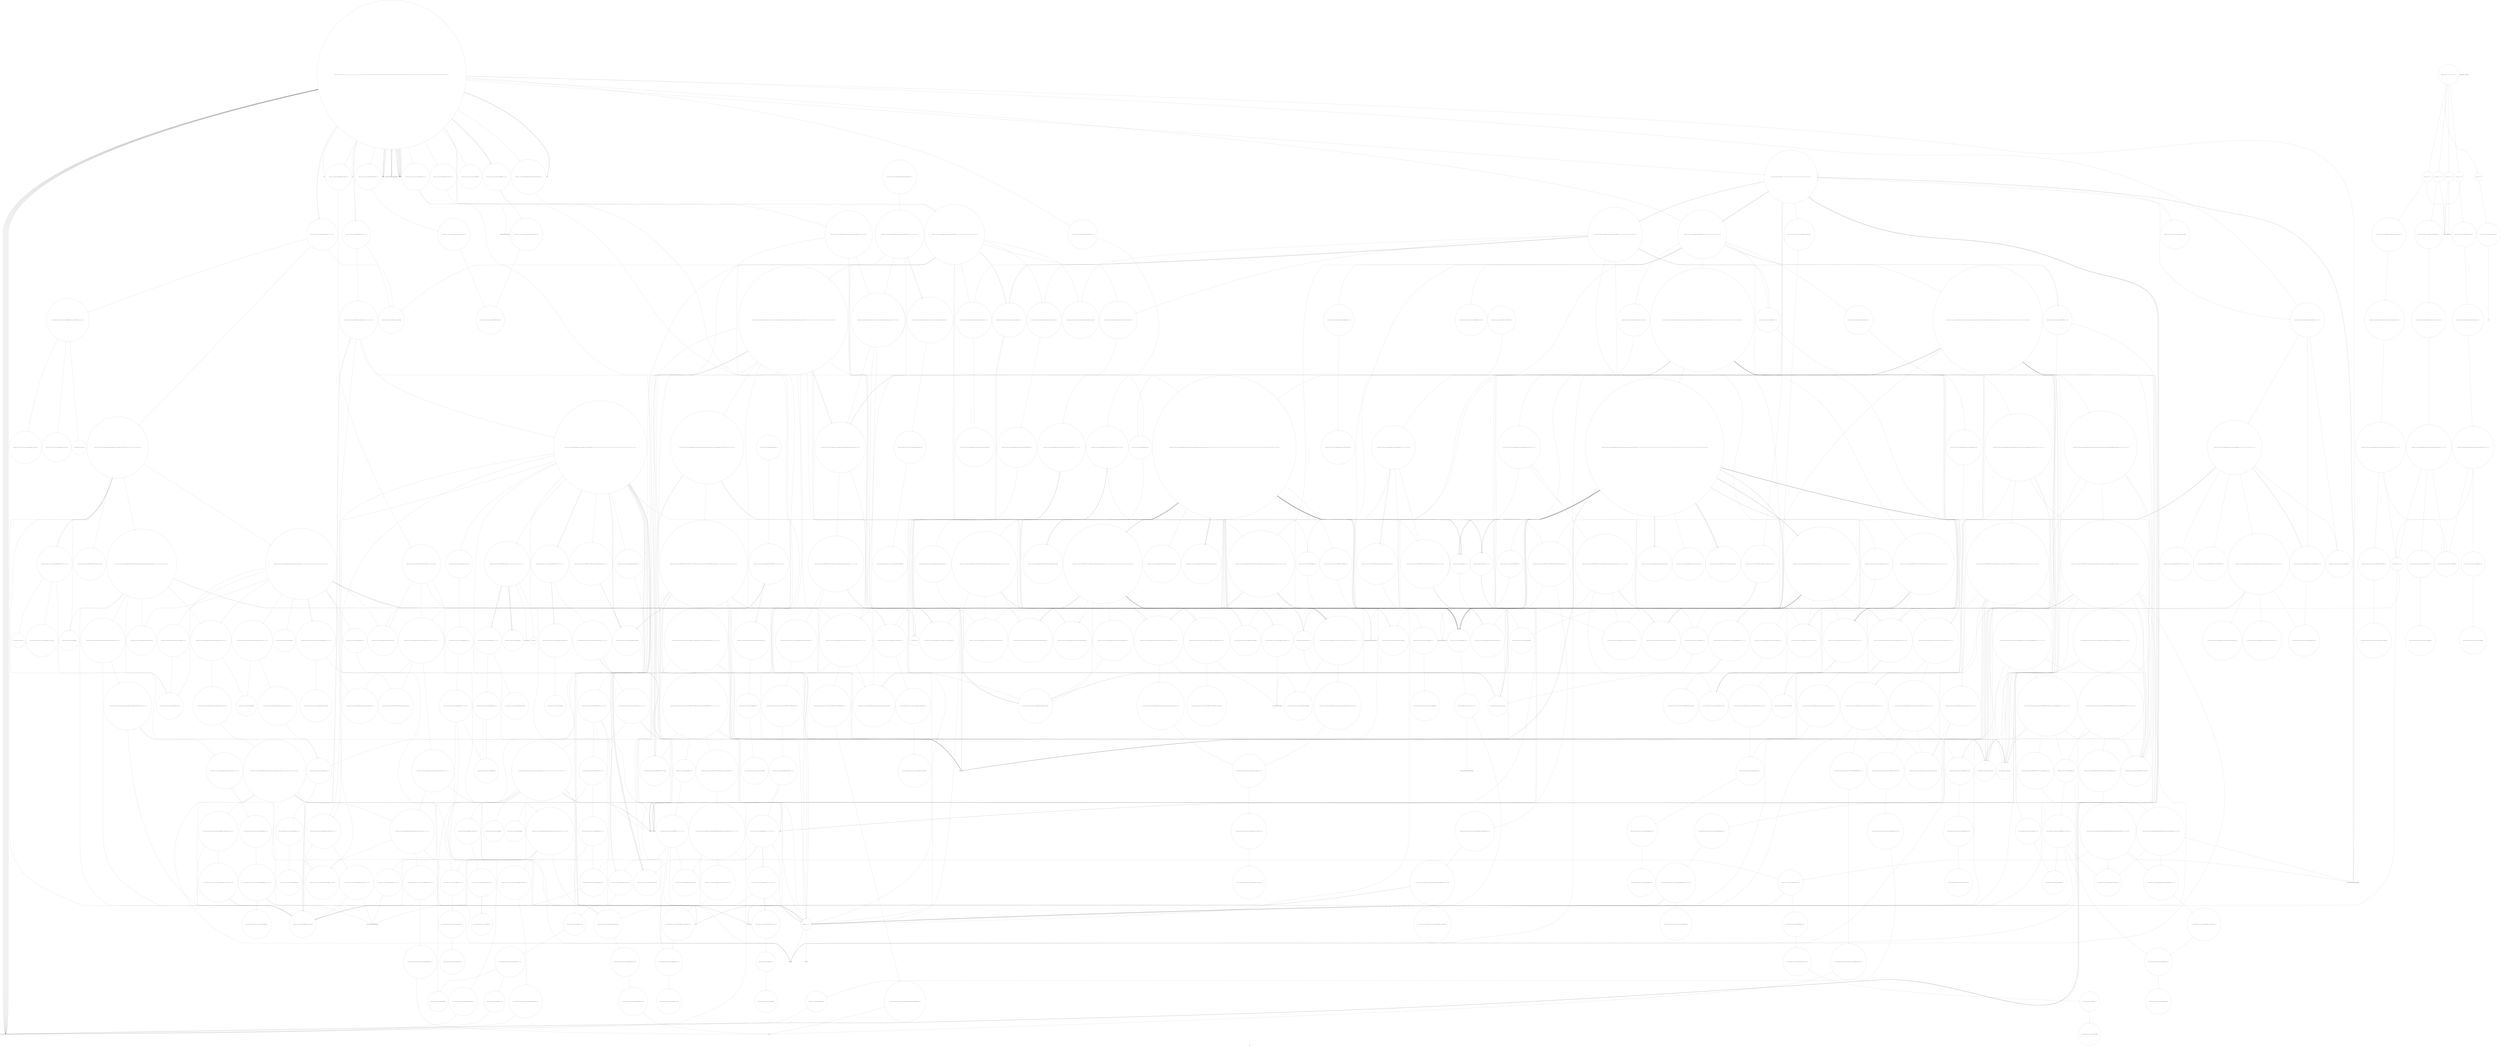 digraph "Call Graph" {
	label="Call Graph";

	Node0x55afe0177030 [shape=record,shape=circle,label="{__cxx_global_var_init|{<s0>1|<s1>2}}"];
	Node0x55afe0177030:s0 -> Node0x55afe01770b0[color=black];
	Node0x55afe0177030:s1 -> Node0x55afe08fe1a0[color=black];
	Node0x55afe090cd80 [shape=record,shape=circle,label="{_ZNSt16allocator_traitsISaINSt7__cxx1112basic_stringIcSt11char_traitsIcESaIcEEEEE8allocateERS6_m|{<s0>783}}"];
	Node0x55afe090cd80:s0 -> Node0x55afe090ce00[color=black];
	Node0x55afe090a400 [shape=record,shape=circle,label="{_ZNKSt8_Rb_treeINSt7__cxx1112basic_stringIcSt11char_traitsIcESaIcEEESt4pairIKS5_bESt10_Select1stIS8_ESt4lessIS5_ESaIS8_EE14_M_lower_boundEPKSt13_Rb_tree_nodeIS8_EPKSt18_Rb_tree_node_baseRS7_|{<s0>580|<s1>581|<s2>582|<s3>583|<s4>584}}"];
	Node0x55afe090a400:s0 -> Node0x55afe0904be0[color=black];
	Node0x55afe090a400:s1 -> Node0x55afe0904760[color=black];
	Node0x55afe090a400:s2 -> Node0x55afe090a580[color=black];
	Node0x55afe090a400:s3 -> Node0x55afe090a600[color=black];
	Node0x55afe090a400:s4 -> Node0x55afe090a680[color=black];
	Node0x55afe0905a60 [shape=record,shape=circle,label="{_ZNSt5tupleIJRKNSt7__cxx1112basic_stringIcSt11char_traitsIcESaIcEEEEEC2EOS8_|{<s0>386}}"];
	Node0x55afe0905a60:s0 -> Node0x55afe0905b60[color=black];
	Node0x55afe08ff8a0 [shape=record,shape=circle,label="{_ZNSt12_Vector_baseINSt7__cxx1112basic_stringIcSt11char_traitsIcESaIcEEESaIS5_EED2Ev|{<s0>224|<s1>225|<s2>226|<s3>227}}"];
	Node0x55afe08ff8a0:s0 -> Node0x55afe08ffb20[color=black];
	Node0x55afe08ff8a0:s1 -> Node0x55afe08ffba0[color=black];
	Node0x55afe08ff8a0:s2 -> Node0x55afe08ffba0[color=black];
	Node0x55afe08ff8a0:s3 -> Node0x55afe0900ac0[color=black];
	Node0x55afe08fe720 [shape=record,shape=circle,label="{_ZNSt3mapINSt7__cxx1112basic_stringIcSt11char_traitsIcESaIcEEEbSt4lessIS5_ESaISt4pairIKS5_bEEED2Ev|{<s0>16}}"];
	Node0x55afe08fe720:s0 -> Node0x55afe0900320[color=black];
	Node0x55afe090d480 [shape=record,shape=circle,label="{_ZNKSt8_Rb_treeINSt7__cxx1112basic_stringIcSt11char_traitsIcESaIcEEES5_St9_IdentityIS5_ESt4lessIS5_ESaIS5_EE5beginEv|{<s0>811}}"];
	Node0x55afe090d480:s0 -> Node0x55afe090d500[color=black];
	Node0x55afe090ab00 [shape=record,shape=circle,label="{_ZNSt8_Rb_treeINSt7__cxx1112basic_stringIcSt11char_traitsIcESaIcEEES5_St9_IdentityIS5_ESt4lessIS5_ESaIS5_EE11_Alloc_nodeC2ERSB_}"];
	Node0x55afe0902140 [shape=record,shape=circle,label="{_ZNSt4pairIPSt18_Rb_tree_node_baseS1_EC2IRS1_Lb1EEERKS1_OT_|{<s0>401}}"];
	Node0x55afe0902140:s0 -> Node0x55afe0902540[color=black];
	Node0x55afe08fffa0 [shape=record,shape=circle,label="{_ZN9__gnu_cxx13new_allocatorISt13_Rb_tree_nodeISt4pairIKNSt7__cxx1112basic_stringIcSt11char_traitsIcESaIcEEESt6vectorIS8_SaIS8_EEEEE10deallocateEPSE_m|{<s0>239}}"];
	Node0x55afe08fffa0:s0 -> Node0x55afe09014c0[color=black];
	Node0x55afe08fee20 [shape=record,shape=Mrecord,label="{scanf}"];
	Node0x55afe090b200 [shape=record,shape=circle,label="{_ZNKSt13_Rb_tree_nodeINSt7__cxx1112basic_stringIcSt11char_traitsIcESaIcEEEE9_M_valptrEv|{<s0>643}}"];
	Node0x55afe090b200:s0 -> Node0x55afe090b280[color=black];
	Node0x55afe0902840 [shape=record,shape=Mrecord,label="{_ZSt29_Rb_tree_insert_and_rebalancebPSt18_Rb_tree_node_baseS0_RS_}"];
	Node0x55afe09006a0 [shape=record,shape=circle,label="{_ZNSt8_Rb_treeINSt7__cxx1112basic_stringIcSt11char_traitsIcESaIcEEESt4pairIKS5_bESt10_Select1stIS8_ESt4lessIS5_ESaIS8_EE15_M_destroy_nodeEPSt13_Rb_tree_nodeIS8_E|{<s0>258|<s1>259|<s2>260|<s3>261}}"];
	Node0x55afe09006a0:s0 -> Node0x55afe0904060[color=black];
	Node0x55afe09006a0:s1 -> Node0x55afe09040e0[color=black];
	Node0x55afe09006a0:s2 -> Node0x55afe09007a0[color=black];
	Node0x55afe09006a0:s3 -> Node0x55afe0900ac0[color=black];
	Node0x55afe08ff520 [shape=record,shape=circle,label="{_ZNSt23_Rb_tree_const_iteratorINSt7__cxx1112basic_stringIcSt11char_traitsIcESaIcEEEEppEi|{<s0>152|<s1>153}}"];
	Node0x55afe08ff520:s0 -> Node0x55afe09049e0[color=black];
	Node0x55afe08ff520:s1 -> Node0x55afe090d600[color=black];
	Node0x55afe090b900 [shape=record,shape=Mrecord,label="{_ZNSt7__cxx1112basic_stringIcSt11char_traitsIcESaIcEEC1EOS4_}"];
	Node0x55afe0902f40 [shape=record,shape=circle,label="{_ZNKSt10_Select1stISt4pairIKNSt7__cxx1112basic_stringIcSt11char_traitsIcESaIcEEESt6vectorIS6_SaIS6_EEEEclERKSB_}"];
	Node0x55afe09045e0 [shape=record,shape=circle,label="{_ZNKSt17_Rb_tree_iteratorISt4pairIKNSt7__cxx1112basic_stringIcSt11char_traitsIcESaIcEEEbEEeqERKS9_}"];
	Node0x55afe0900c40 [shape=record,shape=circle,label="{_ZNSt8_Rb_treeINSt7__cxx1112basic_stringIcSt11char_traitsIcESaIcEEES5_St9_IdentityIS5_ESt4lessIS5_ESaIS5_EED2Ev|{<s0>163|<s1>164|<s2>165|<s3>166|<s4>167}}"];
	Node0x55afe0900c40:s0 -> Node0x55afe0900d40[color=black];
	Node0x55afe0900c40:s1 -> Node0x55afe0900cc0[color=black];
	Node0x55afe0900c40:s2 -> Node0x55afe0900dc0[color=black];
	Node0x55afe0900c40:s3 -> Node0x55afe0900dc0[color=black];
	Node0x55afe0900c40:s4 -> Node0x55afe0900ac0[color=black];
	Node0x55afe090c000 [shape=record,shape=circle,label="{_ZNSt4pairIKNSt7__cxx1112basic_stringIcSt11char_traitsIcESaIcEEESt6vectorIS5_SaIS5_EEEC2IJOS5_EJEEESt21piecewise_construct_tSt5tupleIJDpT_EESE_IJDpT0_EE|{<s0>715}}"];
	Node0x55afe090c000:s0 -> Node0x55afe090c300[color=black];
	Node0x55afe0903640 [shape=record,shape=circle,label="{_ZNK9__gnu_cxx13new_allocatorISt13_Rb_tree_nodeISt4pairIKNSt7__cxx1112basic_stringIcSt11char_traitsIcESaIcEEESt6vectorIS8_SaIS8_EEEEE8max_sizeEv}"];
	Node0x55afe0904ce0 [shape=record,shape=circle,label="{_ZNKSt10_Select1stISt4pairIKNSt7__cxx1112basic_stringIcSt11char_traitsIcESaIcEEEbEEclERKS8_}"];
	Node0x55afe0901340 [shape=record,shape=circle,label="{_ZN9__gnu_cxx16__aligned_membufINSt7__cxx1112basic_stringIcSt11char_traitsIcESaIcEEEE7_M_addrEv}"];
	Node0x55afe090c700 [shape=record,shape=circle,label="{_ZN9__gnu_cxx13new_allocatorINSt7__cxx1112basic_stringIcSt11char_traitsIcESaIcEEEE9constructIS6_JS6_EEEvPT_DpOT0_|{<s0>762|<s1>763}}"];
	Node0x55afe090c700:s0 -> Node0x55afe090ac00[color=black];
	Node0x55afe090c700:s1 -> Node0x55afe090b900[color=black];
	Node0x55afe0903d40 [shape=record,shape=circle,label="{_ZNSt8_Rb_treeINSt7__cxx1112basic_stringIcSt11char_traitsIcESaIcEEESt4pairIKS5_St6vectorIS5_SaIS5_EEESt10_Select1stISB_ESt4lessIS5_ESaISB_EE24_M_get_insert_unique_posERS7_|{<s0>549|<s1>550|<s2>551|<s3>552|<s4>553|<s5>554|<s6>555|<s7>556|<s8>557|<s9>558|<s10>559|<s11>560|<s12>561|<s13>562|<s14>563}}"];
	Node0x55afe0903d40:s0 -> Node0x55afe0901940[color=black];
	Node0x55afe0903d40:s1 -> Node0x55afe0902dc0[color=black];
	Node0x55afe0903d40:s2 -> Node0x55afe0902e40[color=black];
	Node0x55afe0903d40:s3 -> Node0x55afe0904760[color=black];
	Node0x55afe0903d40:s4 -> Node0x55afe0901ac0[color=black];
	Node0x55afe0903d40:s5 -> Node0x55afe0901a40[color=black];
	Node0x55afe0903d40:s6 -> Node0x55afe0902ec0[color=black];
	Node0x55afe0903d40:s7 -> Node0x55afe0903fc0[color=black];
	Node0x55afe0903d40:s8 -> Node0x55afe09029c0[color=black];
	Node0x55afe0903d40:s9 -> Node0x55afe090a080[color=black];
	Node0x55afe0903d40:s10 -> Node0x55afe0903e40[color=black];
	Node0x55afe0903d40:s11 -> Node0x55afe0903c40[color=black];
	Node0x55afe0903d40:s12 -> Node0x55afe0904760[color=black];
	Node0x55afe0903d40:s13 -> Node0x55afe090a080[color=black];
	Node0x55afe0903d40:s14 -> Node0x55afe0902440[color=black];
	Node0x55afe09053e0 [shape=record,shape=circle,label="{_ZNSt8_Rb_treeINSt7__cxx1112basic_stringIcSt11char_traitsIcESaIcEEESt4pairIKS5_bESt10_Select1stIS8_ESt4lessIS5_ESaIS8_EE14_M_insert_nodeEPSt18_Rb_tree_node_baseSG_PSt13_Rb_tree_nodeIS8_E|{<s0>354|<s1>355|<s2>356|<s3>357|<s4>358|<s5>359}}"];
	Node0x55afe09053e0:s0 -> Node0x55afe0904b60[color=black];
	Node0x55afe09053e0:s1 -> Node0x55afe0904be0[color=black];
	Node0x55afe09053e0:s2 -> Node0x55afe0902040[color=black];
	Node0x55afe09053e0:s3 -> Node0x55afe0904760[color=black];
	Node0x55afe09053e0:s4 -> Node0x55afe0902840[color=black];
	Node0x55afe09053e0:s5 -> Node0x55afe0904c60[color=black];
	Node0x55afe0901a40 [shape=record,shape=circle,label="{_ZNSt8_Rb_treeINSt7__cxx1112basic_stringIcSt11char_traitsIcESaIcEEESt4pairIKS5_St6vectorIS5_SaIS5_EEESt10_Select1stISB_ESt4lessIS5_ESaISB_EE8_S_rightEPSt18_Rb_tree_node_base}"];
	Node0x55afe01770b0 [shape=record,shape=Mrecord,label="{_ZNSt8ios_base4InitC1Ev}"];
	Node0x55afe090ce00 [shape=record,shape=circle,label="{_ZN9__gnu_cxx13new_allocatorINSt7__cxx1112basic_stringIcSt11char_traitsIcESaIcEEEE8allocateEmPKv|{<s0>784|<s1>785|<s2>786}}"];
	Node0x55afe090ce00:s0 -> Node0x55afe090cd00[color=black];
	Node0x55afe090ce00:s1 -> Node0x55afe0905860[color=black];
	Node0x55afe090ce00:s2 -> Node0x55afe09058e0[color=black];
	Node0x55afe090a480 [shape=record,shape=circle,label="{_ZNKSt8_Rb_treeINSt7__cxx1112basic_stringIcSt11char_traitsIcESaIcEEESt4pairIKS5_bESt10_Select1stIS8_ESt4lessIS5_ESaIS8_EE8_M_beginEv}"];
	Node0x55afe0905ae0 [shape=record,shape=circle,label="{_ZNSt4pairIKNSt7__cxx1112basic_stringIcSt11char_traitsIcESaIcEEEbEC2IJRS6_EJEEESt21piecewise_construct_tSt5tupleIJDpT_EESB_IJDpT0_EE|{<s0>387}}"];
	Node0x55afe0905ae0:s0 -> Node0x55afe0905de0[color=black];
	Node0x55afe08ff920 [shape=record,shape=circle,label="{_ZSt8_DestroyIPNSt7__cxx1112basic_stringIcSt11char_traitsIcESaIcEEEEvT_S7_|{<s0>228}}"];
	Node0x55afe08ff920:s0 -> Node0x55afe08ff9a0[color=black];
	Node0x55afe08fe7a0 [shape=record,shape=circle,label="{_Z3dfsNSt7__cxx1112basic_stringIcSt11char_traitsIcESaIcEEE|{<s0>17|<s1>18|<s2>19|<s3>20|<s4>21|<s5>22|<s6>23|<s7>24|<s8>25|<s9>26|<s10>27|<s11>28|<s12>29|<s13>30|<s14>31|<s15>32|<s16>33|<s17>34}}"];
	Node0x55afe08fe7a0:s0 -> Node0x55afe08fe820[color=black];
	Node0x55afe08fe7a0:s1 -> Node0x55afe08fe8a0[color=black];
	Node0x55afe08fe7a0:s2 -> Node0x55afe08fe920[color=black];
	Node0x55afe08fe7a0:s3 -> Node0x55afe08fe8a0[color=black];
	Node0x55afe08fe7a0:s4 -> Node0x55afe08fea20[color=black];
	Node0x55afe08fe7a0:s5 -> Node0x55afe08fe9a0[color=black];
	Node0x55afe08fe7a0:s6 -> Node0x55afe08feaa0[color=black];
	Node0x55afe08fe7a0:s7 -> Node0x55afe08feb20[color=black];
	Node0x55afe08fe7a0:s8 -> Node0x55afe08feba0[color=black];
	Node0x55afe08fe7a0:s9 -> Node0x55afe08fe820[color=black];
	Node0x55afe08fe7a0:s10 -> Node0x55afe08feb20[color=black];
	Node0x55afe08fe7a0:s11 -> Node0x55afe08fe7a0[color=black];
	Node0x55afe08fe7a0:s12 -> Node0x55afe08feca0[color=black];
	Node0x55afe08fe7a0:s13 -> Node0x55afe08feca0[color=black];
	Node0x55afe08fe7a0:s14 -> Node0x55afe08fe820[color=black];
	Node0x55afe08fe7a0:s15 -> Node0x55afe08feca0[color=black];
	Node0x55afe08fe7a0:s16 -> Node0x55afe08fed20[color=black];
	Node0x55afe08fe7a0:s17 -> Node0x55afe08feca0[color=black];
	Node0x55afe090d500 [shape=record,shape=circle,label="{_ZNSt23_Rb_tree_const_iteratorINSt7__cxx1112basic_stringIcSt11char_traitsIcESaIcEEEEC2EPKSt18_Rb_tree_node_base}"];
	Node0x55afe090ab80 [shape=record,shape=circle,label="{_ZNSt8_Rb_treeINSt7__cxx1112basic_stringIcSt11char_traitsIcESaIcEEES5_St9_IdentityIS5_ESt4lessIS5_ESaIS5_EE10_M_insert_IS5_NSB_11_Alloc_nodeEEESt17_Rb_tree_iteratorIS5_EPSt18_Rb_tree_node_baseSH_OT_RT0_|{<s0>623|<s1>624|<s2>625|<s3>626|<s4>627|<s5>628|<s6>629|<s7>630}}"];
	Node0x55afe090ab80:s0 -> Node0x55afe090ad80[color=black];
	Node0x55afe090ab80:s1 -> Node0x55afe090aa80[color=black];
	Node0x55afe090ab80:s2 -> Node0x55afe090b080[color=black];
	Node0x55afe090ab80:s3 -> Node0x55afe0904760[color=black];
	Node0x55afe090ab80:s4 -> Node0x55afe090ac00[color=black];
	Node0x55afe090ab80:s5 -> Node0x55afe090b480[color=black];
	Node0x55afe090ab80:s6 -> Node0x55afe0902840[color=black];
	Node0x55afe090ab80:s7 -> Node0x55afe090ad00[color=black];
	Node0x55afe09021c0 [shape=record,shape=circle,label="{_ZNSt8_Rb_treeINSt7__cxx1112basic_stringIcSt11char_traitsIcESaIcEEESt4pairIKS5_bESt10_Select1stIS8_ESt4lessIS5_ESaIS8_EE24_M_get_insert_unique_posERS7_|{<s0>402|<s1>403|<s2>404|<s3>405|<s4>406|<s5>407|<s6>408|<s7>409|<s8>410|<s9>411|<s10>412|<s11>413|<s12>414|<s13>415|<s14>416}}"];
	Node0x55afe09021c0:s0 -> Node0x55afe0900420[color=black];
	Node0x55afe09021c0:s1 -> Node0x55afe0904b60[color=black];
	Node0x55afe09021c0:s2 -> Node0x55afe0904be0[color=black];
	Node0x55afe09021c0:s3 -> Node0x55afe0904760[color=black];
	Node0x55afe09021c0:s4 -> Node0x55afe09005a0[color=black];
	Node0x55afe09021c0:s5 -> Node0x55afe0900520[color=black];
	Node0x55afe09021c0:s6 -> Node0x55afe0904c60[color=black];
	Node0x55afe09021c0:s7 -> Node0x55afe09025c0[color=black];
	Node0x55afe09021c0:s8 -> Node0x55afe09045e0[color=black];
	Node0x55afe09021c0:s9 -> Node0x55afe0902640[color=black];
	Node0x55afe09021c0:s10 -> Node0x55afe0902340[color=black];
	Node0x55afe09021c0:s11 -> Node0x55afe0902040[color=black];
	Node0x55afe09021c0:s12 -> Node0x55afe0904760[color=black];
	Node0x55afe09021c0:s13 -> Node0x55afe0902640[color=black];
	Node0x55afe09021c0:s14 -> Node0x55afe0902440[color=black];
	Node0x55afe0900020 [shape=record,shape=circle,label="{_ZNSaISt13_Rb_tree_nodeISt4pairIKNSt7__cxx1112basic_stringIcSt11char_traitsIcESaIcEEESt6vectorIS6_SaIS6_EEEEED2Ev|{<s0>240}}"];
	Node0x55afe0900020:s0 -> Node0x55afe09000a0[color=black];
	Node0x55afe08feea0 [shape=record,shape=circle,label="{_ZNSt3setINSt7__cxx1112basic_stringIcSt11char_traitsIcESaIcEEESt4lessIS5_ESaIS5_EE5clearEv|{<s0>128}}"];
	Node0x55afe08feea0:s0 -> Node0x55afe090a700[color=black];
	Node0x55afe090b280 [shape=record,shape=circle,label="{_ZNK9__gnu_cxx16__aligned_membufINSt7__cxx1112basic_stringIcSt11char_traitsIcESaIcEEEE6_M_ptrEv|{<s0>644}}"];
	Node0x55afe090b280:s0 -> Node0x55afe090b300[color=black];
	Node0x55afe09028c0 [shape=record,shape=circle,label="{_ZNSt11_Tuple_implILm0EJRKNSt7__cxx1112basic_stringIcSt11char_traitsIcESaIcEEEEEC2ES7_|{<s0>426}}"];
	Node0x55afe09028c0:s0 -> Node0x55afe0905ce0[color=black];
	Node0x55afe0900720 [shape=record,shape=circle,label="{_ZNSt8_Rb_treeINSt7__cxx1112basic_stringIcSt11char_traitsIcESaIcEEESt4pairIKS5_bESt10_Select1stIS8_ESt4lessIS5_ESaIS8_EE11_M_put_nodeEPSt13_Rb_tree_nodeIS8_E|{<s0>262|<s1>263|<s2>264}}"];
	Node0x55afe0900720:s0 -> Node0x55afe0904060[color=black];
	Node0x55afe0900720:s1 -> Node0x55afe0904360[color=black];
	Node0x55afe0900720:s2 -> Node0x55afe0900ac0[color=black];
	Node0x55afe08ff5a0 [shape=record,shape=Mrecord,label="{printf}"];
	Node0x55afe090b980 [shape=record,shape=circle,label="{_ZSt7forwardISt17_Rb_tree_iteratorINSt7__cxx1112basic_stringIcSt11char_traitsIcESaIcEEEEEOT_RNSt16remove_referenceIS8_E4typeE}"];
	Node0x55afe0902fc0 [shape=record,shape=circle,label="{_ZNSt8_Rb_treeINSt7__cxx1112basic_stringIcSt11char_traitsIcESaIcEEESt4pairIKS5_St6vectorIS5_SaIS5_EEESt10_Select1stISB_ESt4lessIS5_ESaISB_EE8_S_valueEPKSt13_Rb_tree_nodeISB_E|{<s0>458}}"];
	Node0x55afe0902fc0:s0 -> Node0x55afe0903040[color=black];
	Node0x55afe0904660 [shape=record,shape=circle,label="{_ZNSt3mapINSt7__cxx1112basic_stringIcSt11char_traitsIcESaIcEEEbSt4lessIS5_ESaISt4pairIKS5_bEEE3endEv|{<s0>274}}"];
	Node0x55afe0904660:s0 -> Node0x55afe0904f60[color=black];
	Node0x55afe0900cc0 [shape=record,shape=circle,label="{_ZNSt8_Rb_treeINSt7__cxx1112basic_stringIcSt11char_traitsIcESaIcEEES5_St9_IdentityIS5_ESt4lessIS5_ESaIS5_EE8_M_eraseEPSt13_Rb_tree_nodeIS5_E|{<s0>168|<s1>169|<s2>170|<s3>171}}"];
	Node0x55afe0900cc0:s0 -> Node0x55afe0900e40[color=black];
	Node0x55afe0900cc0:s1 -> Node0x55afe0900cc0[color=black];
	Node0x55afe0900cc0:s2 -> Node0x55afe0900ec0[color=black];
	Node0x55afe0900cc0:s3 -> Node0x55afe0900f40[color=black];
	Node0x55afe090c080 [shape=record,shape=circle,label="{_ZNSt11_Tuple_implILm0EJONSt7__cxx1112basic_stringIcSt11char_traitsIcESaIcEEEEEC2EOS7_|{<s0>716|<s1>717|<s2>718|<s3>719}}"];
	Node0x55afe090c080:s0 -> Node0x55afe090c180[color=black];
	Node0x55afe090c080:s1 -> Node0x55afe090c100[color=black];
	Node0x55afe090c080:s2 -> Node0x55afe090c200[color=black];
	Node0x55afe090c080:s3 -> Node0x55afe0900ac0[color=black];
	Node0x55afe09036c0 [shape=record,shape=circle,label="{_ZNSt16allocator_traitsISaISt13_Rb_tree_nodeISt4pairIKNSt7__cxx1112basic_stringIcSt11char_traitsIcESaIcEEESt6vectorIS7_SaIS7_EEEEEE9constructISC_JRKSt21piecewise_construct_tSt5tupleIJRS8_EESK_IJEEEEEvRSE_PT_DpOT0_|{<s0>527|<s1>528|<s2>529|<s3>530}}"];
	Node0x55afe09036c0:s0 -> Node0x55afe09051e0[color=black];
	Node0x55afe09036c0:s1 -> Node0x55afe0905260[color=black];
	Node0x55afe09036c0:s2 -> Node0x55afe09052e0[color=black];
	Node0x55afe09036c0:s3 -> Node0x55afe0903740[color=black];
	Node0x55afe0904d60 [shape=record,shape=circle,label="{_ZNSt8_Rb_treeINSt7__cxx1112basic_stringIcSt11char_traitsIcESaIcEEESt4pairIKS5_bESt10_Select1stIS8_ESt4lessIS5_ESaIS8_EE8_S_valueEPKSt13_Rb_tree_nodeIS8_E|{<s0>306}}"];
	Node0x55afe0904d60:s0 -> Node0x55afe0904de0[color=black];
	Node0x55afe09013c0 [shape=record,shape=circle,label="{_ZNSt16allocator_traitsISaISt13_Rb_tree_nodeINSt7__cxx1112basic_stringIcSt11char_traitsIcESaIcEEEEEE10deallocateERS8_PS7_m|{<s0>186}}"];
	Node0x55afe09013c0:s0 -> Node0x55afe0901440[color=black];
	Node0x55afe090c780 [shape=record,shape=circle,label="{_ZNKSt6vectorINSt7__cxx1112basic_stringIcSt11char_traitsIcESaIcEEESaIS5_EE12_M_check_lenEmPKc|{<s0>764|<s1>765|<s2>766|<s3>767|<s4>768|<s5>769|<s6>770|<s7>771|<s8>772}}"];
	Node0x55afe090c780:s0 -> Node0x55afe090ca00[color=black];
	Node0x55afe090c780:s1 -> Node0x55afe090ca80[color=black];
	Node0x55afe090c780:s2 -> Node0x55afe090cb00[color=black];
	Node0x55afe090c780:s3 -> Node0x55afe090ca80[color=black];
	Node0x55afe090c780:s4 -> Node0x55afe090ca80[color=black];
	Node0x55afe090c780:s5 -> Node0x55afe090cb80[color=black];
	Node0x55afe090c780:s6 -> Node0x55afe090ca80[color=black];
	Node0x55afe090c780:s7 -> Node0x55afe090ca00[color=black];
	Node0x55afe090c780:s8 -> Node0x55afe090ca00[color=black];
	Node0x55afe0903dc0 [shape=record,shape=circle,label="{_ZNSt8_Rb_treeINSt7__cxx1112basic_stringIcSt11char_traitsIcESaIcEEESt4pairIKS5_St6vectorIS5_SaIS5_EEESt10_Select1stISB_ESt4lessIS5_ESaISB_EE11_M_leftmostEv}"];
	Node0x55afe0905460 [shape=record,shape=Mrecord,label="{__cxa_rethrow}"];
	Node0x55afe0901ac0 [shape=record,shape=circle,label="{_ZNSt8_Rb_treeINSt7__cxx1112basic_stringIcSt11char_traitsIcESaIcEEESt4pairIKS5_St6vectorIS5_SaIS5_EEESt10_Select1stISB_ESt4lessIS5_ESaISB_EE7_S_leftEPSt18_Rb_tree_node_base}"];
	Node0x55afe08fe120 [shape=record,shape=Mrecord,label="{_ZNSt8ios_base4InitD1Ev}"];
	Node0x55afe090ce80 [shape=record,shape=circle,label="{_ZSt22__uninitialized_copy_aISt13move_iteratorIPNSt7__cxx1112basic_stringIcSt11char_traitsIcESaIcEEEES7_S6_ET0_T_SA_S9_RSaIT1_E|{<s0>787|<s1>788|<s2>789}}"];
	Node0x55afe090ce80:s0 -> Node0x55afe09049e0[color=black];
	Node0x55afe090ce80:s1 -> Node0x55afe09049e0[color=black];
	Node0x55afe090ce80:s2 -> Node0x55afe090cf80[color=black];
	Node0x55afe090a500 [shape=record,shape=circle,label="{_ZNKSt8_Rb_treeINSt7__cxx1112basic_stringIcSt11char_traitsIcESaIcEEESt4pairIKS5_bESt10_Select1stIS8_ESt4lessIS5_ESaIS8_EE6_M_endEv}"];
	Node0x55afe0905b60 [shape=record,shape=circle,label="{_ZNSt11_Tuple_implILm0EJRKNSt7__cxx1112basic_stringIcSt11char_traitsIcESaIcEEEEEC2EOS8_|{<s0>388|<s1>389|<s2>390|<s3>391}}"];
	Node0x55afe0905b60:s0 -> Node0x55afe0905c60[color=black];
	Node0x55afe0905b60:s1 -> Node0x55afe0905be0[color=black];
	Node0x55afe0905b60:s2 -> Node0x55afe0905ce0[color=black];
	Node0x55afe0905b60:s3 -> Node0x55afe0900ac0[color=black];
	Node0x55afe08ff9a0 [shape=record,shape=circle,label="{_ZNSt12_Destroy_auxILb0EE9__destroyIPNSt7__cxx1112basic_stringIcSt11char_traitsIcESaIcEEEEEvT_S9_|{<s0>229|<s1>230}}"];
	Node0x55afe08ff9a0:s0 -> Node0x55afe08ffaa0[color=black];
	Node0x55afe08ff9a0:s1 -> Node0x55afe08ffa20[color=black];
	Node0x55afe08fe820 [shape=record,shape=circle,label="{_ZNSt3mapINSt7__cxx1112basic_stringIcSt11char_traitsIcESaIcEEEbSt4lessIS5_ESaISt4pairIKS5_bEEEixERS9_|{<s0>35|<s1>36|<s2>37|<s3>38|<s4>39|<s5>40|<s6>41|<s7>42|<s8>43|<s9>44|<s10>45}}"];
	Node0x55afe08fe820:s0 -> Node0x55afe0904560[color=black];
	Node0x55afe08fe820:s1 -> Node0x55afe0904660[color=black];
	Node0x55afe08fe820:s2 -> Node0x55afe09045e0[color=black];
	Node0x55afe08fe820:s3 -> Node0x55afe09046e0[color=black];
	Node0x55afe08fe820:s4 -> Node0x55afe09047e0[color=black];
	Node0x55afe08fe820:s5 -> Node0x55afe0904760[color=black];
	Node0x55afe08fe820:s6 -> Node0x55afe09048e0[color=black];
	Node0x55afe08fe820:s7 -> Node0x55afe0904960[color=black];
	Node0x55afe08fe820:s8 -> Node0x55afe0904860[color=black];
	Node0x55afe08fe820:s9 -> Node0x55afe09049e0[color=black];
	Node0x55afe08fe820:s10 -> Node0x55afe09047e0[color=black];
	Node0x55afe090d580 [shape=record,shape=circle,label="{_ZNKSt8_Rb_treeINSt7__cxx1112basic_stringIcSt11char_traitsIcESaIcEEES5_St9_IdentityIS5_ESt4lessIS5_ESaIS5_EE3endEv|{<s0>812}}"];
	Node0x55afe090d580:s0 -> Node0x55afe090d500[color=black];
	Node0x55afe090ac00 [shape=record,shape=circle,label="{_ZSt7forwardINSt7__cxx1112basic_stringIcSt11char_traitsIcESaIcEEEEOT_RNSt16remove_referenceIS6_E4typeE}"];
	Node0x55afe0902240 [shape=record,shape=circle,label="{_ZNSt8_Rb_treeINSt7__cxx1112basic_stringIcSt11char_traitsIcESaIcEEESt4pairIKS5_bESt10_Select1stIS8_ESt4lessIS5_ESaIS8_EE11_M_leftmostEv}"];
	Node0x55afe09000a0 [shape=record,shape=circle,label="{_ZN9__gnu_cxx13new_allocatorISt13_Rb_tree_nodeISt4pairIKNSt7__cxx1112basic_stringIcSt11char_traitsIcESaIcEEESt6vectorIS8_SaIS8_EEEEED2Ev}"];
	Node0x55afe08fef20 [shape=record,shape=circle,label="{_ZNSt3mapINSt7__cxx1112basic_stringIcSt11char_traitsIcESaIcEEEbSt4lessIS5_ESaISt4pairIKS5_bEEE5clearEv|{<s0>129}}"];
	Node0x55afe08fef20:s0 -> Node0x55afe090a780[color=black];
	Node0x55afe090b300 [shape=record,shape=circle,label="{_ZNK9__gnu_cxx16__aligned_membufINSt7__cxx1112basic_stringIcSt11char_traitsIcESaIcEEEE7_M_addrEv}"];
	Node0x55afe0902940 [shape=record,shape=circle,label="{_ZNSt3mapINSt7__cxx1112basic_stringIcSt11char_traitsIcESaIcEEESt6vectorIS5_SaIS5_EESt4lessIS5_ESaISt4pairIKS5_S8_EEE11lower_boundERSC_|{<s0>427}}"];
	Node0x55afe0902940:s0 -> Node0x55afe0902cc0[color=black];
	Node0x55afe09007a0 [shape=record,shape=circle,label="{_ZNSt16allocator_traitsISaISt13_Rb_tree_nodeISt4pairIKNSt7__cxx1112basic_stringIcSt11char_traitsIcESaIcEEEbEEEE7destroyIS9_EEvRSB_PT_|{<s0>265}}"];
	Node0x55afe09007a0:s0 -> Node0x55afe0904160[color=black];
	Node0x55afe08ff620 [shape=record,shape=Mrecord,label="{puts}"];
	Node0x55afe090ba00 [shape=record,shape=circle,label="{_ZSt7forwardIbEOT_RNSt16remove_referenceIS0_E4typeE}"];
	Node0x55afe0903040 [shape=record,shape=circle,label="{_ZNKSt13_Rb_tree_nodeISt4pairIKNSt7__cxx1112basic_stringIcSt11char_traitsIcESaIcEEESt6vectorIS6_SaIS6_EEEE9_M_valptrEv|{<s0>459}}"];
	Node0x55afe0903040:s0 -> Node0x55afe09030c0[color=black];
	Node0x55afe09046e0 [shape=record,shape=circle,label="{_ZNKSt3mapINSt7__cxx1112basic_stringIcSt11char_traitsIcESaIcEEEbSt4lessIS5_ESaISt4pairIKS5_bEEE8key_compEv|{<s0>275}}"];
	Node0x55afe09046e0:s0 -> Node0x55afe0904fe0[color=black];
	Node0x55afe0900d40 [shape=record,shape=circle,label="{_ZNSt8_Rb_treeINSt7__cxx1112basic_stringIcSt11char_traitsIcESaIcEEES5_St9_IdentityIS5_ESt4lessIS5_ESaIS5_EE8_M_beginEv}"];
	Node0x55afe090c100 [shape=record,shape=circle,label="{_ZSt7forwardIONSt7__cxx1112basic_stringIcSt11char_traitsIcESaIcEEEEOT_RNSt16remove_referenceIS7_E4typeE}"];
	Node0x55afe0903740 [shape=record,shape=circle,label="{_ZN9__gnu_cxx13new_allocatorISt13_Rb_tree_nodeISt4pairIKNSt7__cxx1112basic_stringIcSt11char_traitsIcESaIcEEESt6vectorIS8_SaIS8_EEEEE9constructISD_JRKSt21piecewise_construct_tSt5tupleIJRS9_EESK_IJEEEEEvPT_DpOT0_|{<s0>531|<s1>532|<s2>533|<s3>534|<s4>535}}"];
	Node0x55afe0903740:s0 -> Node0x55afe09051e0[color=black];
	Node0x55afe0903740:s1 -> Node0x55afe0905260[color=black];
	Node0x55afe0903740:s2 -> Node0x55afe0905a60[color=black];
	Node0x55afe0903740:s3 -> Node0x55afe09052e0[color=black];
	Node0x55afe0903740:s4 -> Node0x55afe09037c0[color=black];
	Node0x55afe0904de0 [shape=record,shape=circle,label="{_ZNKSt13_Rb_tree_nodeISt4pairIKNSt7__cxx1112basic_stringIcSt11char_traitsIcESaIcEEEbEE9_M_valptrEv|{<s0>307}}"];
	Node0x55afe0904de0:s0 -> Node0x55afe0904e60[color=black];
	Node0x55afe0901440 [shape=record,shape=circle,label="{_ZN9__gnu_cxx13new_allocatorISt13_Rb_tree_nodeINSt7__cxx1112basic_stringIcSt11char_traitsIcESaIcEEEEE10deallocateEPS8_m|{<s0>187}}"];
	Node0x55afe0901440:s0 -> Node0x55afe09014c0[color=black];
	Node0x55afe090c800 [shape=record,shape=circle,label="{_ZN9__gnu_cxxmiIPNSt7__cxx1112basic_stringIcSt11char_traitsIcESaIcEEESt6vectorIS6_SaIS6_EEEENS_17__normal_iteratorIT_T0_E15difference_typeERKSE_SH_|{<s0>773|<s1>774}}"];
	Node0x55afe090c800:s0 -> Node0x55afe090a200[color=black];
	Node0x55afe090c800:s1 -> Node0x55afe090a200[color=black];
	Node0x55afe0903e40 [shape=record,shape=circle,label="{_ZNSt17_Rb_tree_iteratorISt4pairIKNSt7__cxx1112basic_stringIcSt11char_traitsIcESaIcEEESt6vectorIS6_SaIS6_EEEEmmEv|{<s0>564}}"];
	Node0x55afe0903e40:s0 -> Node0x55afe0902740[color=black];
	Node0x55afe09054e0 [shape=record,shape=Mrecord,label="{__cxa_end_catch}"];
	Node0x55afe0901b40 [shape=record,shape=circle,label="{_ZNSt8_Rb_treeINSt7__cxx1112basic_stringIcSt11char_traitsIcESaIcEEESt4pairIKS5_St6vectorIS5_SaIS5_EEESt10_Select1stISB_ESt4lessIS5_ESaISB_EE12_M_drop_nodeEPSt13_Rb_tree_nodeISB_E|{<s0>204|<s1>205}}"];
	Node0x55afe0901b40:s0 -> Node0x55afe0901bc0[color=black];
	Node0x55afe0901b40:s1 -> Node0x55afe0901c40[color=black];
	Node0x55afe08fe1a0 [shape=record,shape=Mrecord,label="{__cxa_atexit}"];
	Node0x55afe090cf00 [shape=record,shape=circle,label="{_ZSt32__make_move_if_noexcept_iteratorINSt7__cxx1112basic_stringIcSt11char_traitsIcESaIcEEESt13move_iteratorIPS5_EET0_PT_|{<s0>790}}"];
	Node0x55afe090cf00:s0 -> Node0x55afe090d380[color=black];
	Node0x55afe090a580 [shape=record,shape=circle,label="{_ZNSt8_Rb_treeINSt7__cxx1112basic_stringIcSt11char_traitsIcESaIcEEESt4pairIKS5_bESt10_Select1stIS8_ESt4lessIS5_ESaIS8_EE7_S_leftEPKSt18_Rb_tree_node_base}"];
	Node0x55afe0905be0 [shape=record,shape=circle,label="{_ZSt7forwardIRKNSt7__cxx1112basic_stringIcSt11char_traitsIcESaIcEEEEOT_RNSt16remove_referenceIS8_E4typeE}"];
	Node0x55afe08ffa20 [shape=record,shape=circle,label="{_ZSt8_DestroyINSt7__cxx1112basic_stringIcSt11char_traitsIcESaIcEEEEvPT_|{<s0>231}}"];
	Node0x55afe08ffa20:s0 -> Node0x55afe08feca0[color=black];
	Node0x55afe08fe8a0 [shape=record,shape=circle,label="{_ZNSt3mapINSt7__cxx1112basic_stringIcSt11char_traitsIcESaIcEEESt6vectorIS5_SaIS5_EESt4lessIS5_ESaISt4pairIKS5_S8_EEEixERSC_|{<s0>46|<s1>47|<s2>48|<s3>49|<s4>50|<s5>51|<s6>52|<s7>53|<s8>54|<s9>55|<s10>56}}"];
	Node0x55afe08fe8a0:s0 -> Node0x55afe0902940[color=black];
	Node0x55afe08fe8a0:s1 -> Node0x55afe0902a40[color=black];
	Node0x55afe08fe8a0:s2 -> Node0x55afe09029c0[color=black];
	Node0x55afe08fe8a0:s3 -> Node0x55afe0902ac0[color=black];
	Node0x55afe08fe8a0:s4 -> Node0x55afe0902b40[color=black];
	Node0x55afe08fe8a0:s5 -> Node0x55afe0904760[color=black];
	Node0x55afe08fe8a0:s6 -> Node0x55afe0902c40[color=black];
	Node0x55afe08fe8a0:s7 -> Node0x55afe0904960[color=black];
	Node0x55afe08fe8a0:s8 -> Node0x55afe0902bc0[color=black];
	Node0x55afe08fe8a0:s9 -> Node0x55afe09049e0[color=black];
	Node0x55afe08fe8a0:s10 -> Node0x55afe0902b40[color=black];
	Node0x55afe090d600 [shape=record,shape=Mrecord,label="{_ZSt18_Rb_tree_incrementPKSt18_Rb_tree_node_base}"];
	Node0x55afe090ac80 [shape=record,shape=circle,label="{_ZNSt4pairISt17_Rb_tree_iteratorINSt7__cxx1112basic_stringIcSt11char_traitsIcESaIcEEEEbEC2IS7_bLb1EEEOT_OT0_|{<s0>631|<s1>632|<s2>633}}"];
	Node0x55afe090ac80:s0 -> Node0x55afe090b980[color=black];
	Node0x55afe090ac80:s1 -> Node0x55afe09049e0[color=black];
	Node0x55afe090ac80:s2 -> Node0x55afe090ba00[color=black];
	Node0x55afe09022c0 [shape=record,shape=circle,label="{_ZNSt4pairIPSt18_Rb_tree_node_baseS1_EC2IRS1_S4_Lb1EEEOT_OT0_|{<s0>417|<s1>418}}"];
	Node0x55afe09022c0:s0 -> Node0x55afe0902540[color=black];
	Node0x55afe09022c0:s1 -> Node0x55afe0902540[color=black];
	Node0x55afe0900120 [shape=record,shape=circle,label="{_ZNSt8_Rb_treeINSt7__cxx1112basic_stringIcSt11char_traitsIcESaIcEEESt4pairIKS5_bESt10_Select1stIS8_ESt4lessIS5_ESaIS8_EEC2Ev|{<s0>241}}"];
	Node0x55afe0900120:s0 -> Node0x55afe09001a0[color=black];
	Node0x55afe08fefa0 [shape=record,shape=circle,label="{_ZNSt3mapINSt7__cxx1112basic_stringIcSt11char_traitsIcESaIcEEESt6vectorIS5_SaIS5_EESt4lessIS5_ESaISt4pairIKS5_S8_EEE5clearEv|{<s0>130}}"];
	Node0x55afe08fefa0:s0 -> Node0x55afe090a800[color=black];
	Node0x55afe090b380 [shape=record,shape=circle,label="{_ZSt7forwardIRPSt13_Rb_tree_nodeINSt7__cxx1112basic_stringIcSt11char_traitsIcESaIcEEEEEOT_RNSt16remove_referenceISA_E4typeE}"];
	Node0x55afe09029c0 [shape=record,shape=circle,label="{_ZNKSt17_Rb_tree_iteratorISt4pairIKNSt7__cxx1112basic_stringIcSt11char_traitsIcESaIcEEESt6vectorIS6_SaIS6_EEEEeqERKSC_}"];
	Node0x55afe0904060 [shape=record,shape=circle,label="{_ZNSt8_Rb_treeINSt7__cxx1112basic_stringIcSt11char_traitsIcESaIcEEESt4pairIKS5_bESt10_Select1stIS8_ESt4lessIS5_ESaIS8_EE21_M_get_Node_allocatorEv}"];
	Node0x55afe08ff6a0 [shape=record,shape=Mrecord,label="{acos}"];
	Node0x55afe090ba80 [shape=record,shape=circle,label="{_ZSt7forwardIRSt17_Rb_tree_iteratorINSt7__cxx1112basic_stringIcSt11char_traitsIcESaIcEEEEEOT_RNSt16remove_referenceIS9_E4typeE}"];
	Node0x55afe09030c0 [shape=record,shape=circle,label="{_ZNK9__gnu_cxx16__aligned_membufISt4pairIKNSt7__cxx1112basic_stringIcSt11char_traitsIcESaIcEEESt6vectorIS7_SaIS7_EEEE6_M_ptrEv|{<s0>460}}"];
	Node0x55afe09030c0:s0 -> Node0x55afe0903140[color=black];
	Node0x55afe0904760 [shape=record,shape=circle,label="{_ZNKSt4lessINSt7__cxx1112basic_stringIcSt11char_traitsIcESaIcEEEEclERKS5_S8_|{<s0>276}}"];
	Node0x55afe0904760:s0 -> Node0x55afe0905060[color=black];
	Node0x55afe0900dc0 [shape=record,shape=circle,label="{_ZNSt8_Rb_treeINSt7__cxx1112basic_stringIcSt11char_traitsIcESaIcEEES5_St9_IdentityIS5_ESt4lessIS5_ESaIS5_EE13_Rb_tree_implIS9_Lb1EED2Ev|{<s0>172}}"];
	Node0x55afe0900dc0:s0 -> Node0x55afe0901540[color=black];
	Node0x55afe090c180 [shape=record,shape=circle,label="{_ZNSt11_Tuple_implILm0EJONSt7__cxx1112basic_stringIcSt11char_traitsIcESaIcEEEEE7_M_headERS7_|{<s0>720}}"];
	Node0x55afe090c180:s0 -> Node0x55afe090c280[color=black];
	Node0x55afe09037c0 [shape=record,shape=circle,label="{_ZNSt4pairIKNSt7__cxx1112basic_stringIcSt11char_traitsIcESaIcEEESt6vectorIS5_SaIS5_EEEC2IJRS6_EJEEESt21piecewise_construct_tSt5tupleIJDpT_EESE_IJDpT0_EE|{<s0>536}}"];
	Node0x55afe09037c0:s0 -> Node0x55afe0903840[color=black];
	Node0x55afe0904e60 [shape=record,shape=circle,label="{_ZNK9__gnu_cxx16__aligned_membufISt4pairIKNSt7__cxx1112basic_stringIcSt11char_traitsIcESaIcEEEbEE6_M_ptrEv|{<s0>308}}"];
	Node0x55afe0904e60:s0 -> Node0x55afe0904ee0[color=black];
	Node0x55afe09014c0 [shape=record,shape=Mrecord,label="{_ZdlPv}"];
	Node0x55afe090c880 [shape=record,shape=circle,label="{_ZNSt12_Vector_baseINSt7__cxx1112basic_stringIcSt11char_traitsIcESaIcEEESaIS5_EE11_M_allocateEm|{<s0>775}}"];
	Node0x55afe090c880:s0 -> Node0x55afe090cd80[color=black];
	Node0x55afe0903ec0 [shape=record,shape=circle,label="{_ZNSt17_Rb_tree_iteratorISt4pairIKNSt7__cxx1112basic_stringIcSt11char_traitsIcESaIcEEESt6vectorIS6_SaIS6_EEEEppEv|{<s0>565}}"];
	Node0x55afe0903ec0:s0 -> Node0x55afe09027c0[color=black];
	Node0x55afe0905560 [shape=record,shape=Mrecord,label="{llvm.trap}"];
	Node0x55afe0901bc0 [shape=record,shape=circle,label="{_ZNSt8_Rb_treeINSt7__cxx1112basic_stringIcSt11char_traitsIcESaIcEEESt4pairIKS5_St6vectorIS5_SaIS5_EEESt10_Select1stISB_ESt4lessIS5_ESaISB_EE15_M_destroy_nodeEPSt13_Rb_tree_nodeISB_E|{<s0>206|<s1>207|<s2>208|<s3>209}}"];
	Node0x55afe0901bc0:s0 -> Node0x55afe0901d40[color=black];
	Node0x55afe0901bc0:s1 -> Node0x55afe0901dc0[color=black];
	Node0x55afe0901bc0:s2 -> Node0x55afe0901cc0[color=black];
	Node0x55afe0901bc0:s3 -> Node0x55afe0900ac0[color=black];
	Node0x55afe08fe220 [shape=record,shape=circle,label="{__cxx_global_var_init.1|{<s0>3}}"];
	Node0x55afe08fe220:s0 -> Node0x55afe08fe2a0[color=black];
	Node0x55afe090cf80 [shape=record,shape=circle,label="{_ZSt18uninitialized_copyISt13move_iteratorIPNSt7__cxx1112basic_stringIcSt11char_traitsIcESaIcEEEES7_ET0_T_SA_S9_|{<s0>791|<s1>792|<s2>793}}"];
	Node0x55afe090cf80:s0 -> Node0x55afe09049e0[color=black];
	Node0x55afe090cf80:s1 -> Node0x55afe09049e0[color=black];
	Node0x55afe090cf80:s2 -> Node0x55afe090d000[color=black];
	Node0x55afe090a600 [shape=record,shape=circle,label="{_ZNSt8_Rb_treeINSt7__cxx1112basic_stringIcSt11char_traitsIcESaIcEEESt4pairIKS5_bESt10_Select1stIS8_ESt4lessIS5_ESaIS8_EE8_S_rightEPKSt18_Rb_tree_node_base}"];
	Node0x55afe0905c60 [shape=record,shape=circle,label="{_ZNSt11_Tuple_implILm0EJRKNSt7__cxx1112basic_stringIcSt11char_traitsIcESaIcEEEEE7_M_headERS8_|{<s0>392}}"];
	Node0x55afe0905c60:s0 -> Node0x55afe0905d60[color=black];
	Node0x55afe08ffaa0 [shape=record,shape=circle,label="{_ZSt11__addressofINSt7__cxx1112basic_stringIcSt11char_traitsIcESaIcEEEEPT_RS6_}"];
	Node0x55afe08fe920 [shape=record,shape=circle,label="{_ZNSt6vectorINSt7__cxx1112basic_stringIcSt11char_traitsIcESaIcEEESaIS5_EE5beginEv|{<s0>57}}"];
	Node0x55afe08fe920:s0 -> Node0x55afe090a180[color=black];
	Node0x55afe090d680 [shape=record,shape=circle,label="{_GLOBAL__sub_I_orenguy_0_0.cpp|{<s0>813|<s1>814|<s2>815|<s3>816|<s4>817}}"];
	Node0x55afe090d680:s0 -> Node0x55afe0177030[color=black];
	Node0x55afe090d680:s1 -> Node0x55afe08fe220[color=black];
	Node0x55afe090d680:s2 -> Node0x55afe08fe320[color=black];
	Node0x55afe090d680:s3 -> Node0x55afe08fe4a0[color=black];
	Node0x55afe090d680:s4 -> Node0x55afe08fe620[color=black];
	Node0x55afe090ad00 [shape=record,shape=circle,label="{_ZNSt17_Rb_tree_iteratorINSt7__cxx1112basic_stringIcSt11char_traitsIcESaIcEEEEC2EPSt18_Rb_tree_node_base}"];
	Node0x55afe0902340 [shape=record,shape=circle,label="{_ZNSt17_Rb_tree_iteratorISt4pairIKNSt7__cxx1112basic_stringIcSt11char_traitsIcESaIcEEEbEEmmEv|{<s0>419}}"];
	Node0x55afe0902340:s0 -> Node0x55afe0902740[color=black];
	Node0x55afe09001a0 [shape=record,shape=circle,label="{_ZNSt8_Rb_treeINSt7__cxx1112basic_stringIcSt11char_traitsIcESaIcEEESt4pairIKS5_bESt10_Select1stIS8_ESt4lessIS5_ESaIS8_EE13_Rb_tree_implISC_Lb1EEC2Ev|{<s0>242|<s1>243|<s2>244}}"];
	Node0x55afe09001a0:s0 -> Node0x55afe0900220[color=black];
	Node0x55afe09001a0:s1 -> Node0x55afe09008c0[color=black];
	Node0x55afe09001a0:s2 -> Node0x55afe0900940[color=black];
	Node0x55afe08ff020 [shape=record,shape=circle,label="{_ZNSt3setINSt7__cxx1112basic_stringIcSt11char_traitsIcESaIcEEESt4lessIS5_ESaIS5_EE6insertEOS5_|{<s0>131|<s1>132|<s2>133}}"];
	Node0x55afe08ff020:s0 -> Node0x55afe090a900[color=black];
	Node0x55afe08ff020:s1 -> Node0x55afe090a880[color=black];
	Node0x55afe08ff020:s2 -> Node0x55afe090a980[color=black];
	Node0x55afe090b400 [shape=record,shape=circle,label="{_ZNSt8_Rb_treeINSt7__cxx1112basic_stringIcSt11char_traitsIcESaIcEEES5_St9_IdentityIS5_ESt4lessIS5_ESaIS5_EE8_S_valueEPKSt18_Rb_tree_node_base|{<s0>645}}"];
	Node0x55afe090b400:s0 -> Node0x55afe090b200[color=black];
	Node0x55afe0902a40 [shape=record,shape=circle,label="{_ZNSt3mapINSt7__cxx1112basic_stringIcSt11char_traitsIcESaIcEEESt6vectorIS5_SaIS5_EESt4lessIS5_ESaISt4pairIKS5_S8_EEE3endEv|{<s0>428}}"];
	Node0x55afe0902a40:s0 -> Node0x55afe09031c0[color=black];
	Node0x55afe09040e0 [shape=record,shape=circle,label="{_ZNSt13_Rb_tree_nodeISt4pairIKNSt7__cxx1112basic_stringIcSt11char_traitsIcESaIcEEEbEE9_M_valptrEv|{<s0>266}}"];
	Node0x55afe09040e0:s0 -> Node0x55afe0904260[color=black];
	Node0x55afe08ff720 [shape=record,shape=circle,label="{_ZNSt8_Rb_treeINSt7__cxx1112basic_stringIcSt11char_traitsIcESaIcEEES5_St9_IdentityIS5_ESt4lessIS5_ESaIS5_EEC2Ev|{<s0>154}}"];
	Node0x55afe08ff720:s0 -> Node0x55afe08ff7a0[color=black];
	Node0x55afe090bb00 [shape=record,shape=circle,label="{_ZNSt23_Rb_tree_const_iteratorINSt7__cxx1112basic_stringIcSt11char_traitsIcESaIcEEEEC2ERKSt17_Rb_tree_iteratorIS5_E}"];
	Node0x55afe0903140 [shape=record,shape=circle,label="{_ZNK9__gnu_cxx16__aligned_membufISt4pairIKNSt7__cxx1112basic_stringIcSt11char_traitsIcESaIcEEESt6vectorIS7_SaIS7_EEEE7_M_addrEv}"];
	Node0x55afe09047e0 [shape=record,shape=circle,label="{_ZNKSt17_Rb_tree_iteratorISt4pairIKNSt7__cxx1112basic_stringIcSt11char_traitsIcESaIcEEEbEEdeEv|{<s0>277|<s1>278}}"];
	Node0x55afe09047e0:s0 -> Node0x55afe09040e0[color=black];
	Node0x55afe09047e0:s1 -> Node0x55afe0900ac0[color=black];
	Node0x55afe0900e40 [shape=record,shape=circle,label="{_ZNSt8_Rb_treeINSt7__cxx1112basic_stringIcSt11char_traitsIcESaIcEEES5_St9_IdentityIS5_ESt4lessIS5_ESaIS5_EE8_S_rightEPSt18_Rb_tree_node_base}"];
	Node0x55afe090c200 [shape=record,shape=circle,label="{_ZNSt10_Head_baseILm0EONSt7__cxx1112basic_stringIcSt11char_traitsIcESaIcEEELb0EEC2IS5_EEOT_|{<s0>721}}"];
	Node0x55afe090c200:s0 -> Node0x55afe090ac00[color=black];
	Node0x55afe0903840 [shape=record,shape=circle,label="{_ZNSt4pairIKNSt7__cxx1112basic_stringIcSt11char_traitsIcESaIcEEESt6vectorIS5_SaIS5_EEEC2IJRS6_EJLm0EEJEJEEERSt5tupleIJDpT_EERSD_IJDpT1_EESt12_Index_tupleIJXspT0_EEESM_IJXspT2_EEE|{<s0>537|<s1>538|<s2>539|<s3>540}}"];
	Node0x55afe0903840:s0 -> Node0x55afe0905e60[color=black];
	Node0x55afe0903840:s1 -> Node0x55afe0905be0[color=black];
	Node0x55afe0903840:s2 -> Node0x55afe08feb20[color=black];
	Node0x55afe0903840:s3 -> Node0x55afe09038c0[color=black];
	Node0x55afe0904ee0 [shape=record,shape=circle,label="{_ZNK9__gnu_cxx16__aligned_membufISt4pairIKNSt7__cxx1112basic_stringIcSt11char_traitsIcESaIcEEEbEE7_M_addrEv}"];
	Node0x55afe0901540 [shape=record,shape=circle,label="{_ZNSaISt13_Rb_tree_nodeINSt7__cxx1112basic_stringIcSt11char_traitsIcESaIcEEEEED2Ev|{<s0>188}}"];
	Node0x55afe0901540:s0 -> Node0x55afe09015c0[color=black];
	Node0x55afe090c900 [shape=record,shape=circle,label="{_ZSt34__uninitialized_move_if_noexcept_aIPNSt7__cxx1112basic_stringIcSt11char_traitsIcESaIcEEES6_SaIS5_EET0_T_S9_S8_RT1_|{<s0>776|<s1>777|<s2>778}}"];
	Node0x55afe090c900:s0 -> Node0x55afe090cf00[color=black];
	Node0x55afe090c900:s1 -> Node0x55afe090cf00[color=black];
	Node0x55afe090c900:s2 -> Node0x55afe090ce80[color=black];
	Node0x55afe0903f40 [shape=record,shape=circle,label="{_ZNSt8_Rb_treeINSt7__cxx1112basic_stringIcSt11char_traitsIcESaIcEEESt4pairIKS5_St6vectorIS5_SaIS5_EEESt10_Select1stISB_ESt4lessIS5_ESaISB_EE8_S_valueEPKSt18_Rb_tree_node_base|{<s0>566}}"];
	Node0x55afe0903f40:s0 -> Node0x55afe0903040[color=black];
	Node0x55afe09055e0 [shape=record,shape=circle,label="{_ZNSt8_Rb_treeINSt7__cxx1112basic_stringIcSt11char_traitsIcESaIcEEESt4pairIKS5_bESt10_Select1stIS8_ESt4lessIS5_ESaIS8_EE11_M_get_nodeEv|{<s0>360|<s1>361}}"];
	Node0x55afe09055e0:s0 -> Node0x55afe0904060[color=black];
	Node0x55afe09055e0:s1 -> Node0x55afe09056e0[color=black];
	Node0x55afe0901c40 [shape=record,shape=circle,label="{_ZNSt8_Rb_treeINSt7__cxx1112basic_stringIcSt11char_traitsIcESaIcEEESt4pairIKS5_St6vectorIS5_SaIS5_EEESt10_Select1stISB_ESt4lessIS5_ESaISB_EE11_M_put_nodeEPSt13_Rb_tree_nodeISB_E|{<s0>210|<s1>211|<s2>212}}"];
	Node0x55afe0901c40:s0 -> Node0x55afe0901d40[color=black];
	Node0x55afe0901c40:s1 -> Node0x55afe08fff20[color=black];
	Node0x55afe0901c40:s2 -> Node0x55afe0900ac0[color=black];
	Node0x55afe08fe2a0 [shape=record,shape=circle,label="{_ZSt4acosIiEN9__gnu_cxx11__enable_ifIXsr12__is_integerIT_EE7__valueEdE6__typeES2_|{<s0>4}}"];
	Node0x55afe08fe2a0:s0 -> Node0x55afe08ff6a0[color=black];
	Node0x55afe090d000 [shape=record,shape=circle,label="{_ZNSt20__uninitialized_copyILb0EE13__uninit_copyISt13move_iteratorIPNSt7__cxx1112basic_stringIcSt11char_traitsIcESaIcEEEES9_EET0_T_SC_SB_|{<s0>794|<s1>795|<s2>796|<s3>797|<s4>798|<s5>799|<s6>800|<s7>801|<s8>802|<s9>803|<s10>804}}"];
	Node0x55afe090d000:s0 -> Node0x55afe090d080[color=black];
	Node0x55afe090d000:s1 -> Node0x55afe08ffaa0[color=black];
	Node0x55afe090d000:s2 -> Node0x55afe090d180[color=black];
	Node0x55afe090d000:s3 -> Node0x55afe090d100[color=black];
	Node0x55afe090d000:s4 -> Node0x55afe090d200[color=black];
	Node0x55afe090d000:s5 -> Node0x55afe0900b40[color=black];
	Node0x55afe090d000:s6 -> Node0x55afe08ff920[color=black];
	Node0x55afe090d000:s7 -> Node0x55afe0905460[color=black];
	Node0x55afe090d000:s8 -> Node0x55afe09054e0[color=black];
	Node0x55afe090d000:s9 -> Node0x55afe0905560[color=black];
	Node0x55afe090d000:s10 -> Node0x55afe0900ac0[color=black];
	Node0x55afe090a680 [shape=record,shape=circle,label="{_ZNSt23_Rb_tree_const_iteratorISt4pairIKNSt7__cxx1112basic_stringIcSt11char_traitsIcESaIcEEEbEEC2EPKSt18_Rb_tree_node_base}"];
	Node0x55afe0905ce0 [shape=record,shape=circle,label="{_ZNSt10_Head_baseILm0ERKNSt7__cxx1112basic_stringIcSt11char_traitsIcESaIcEEELb0EEC2ES7_}"];
	Node0x55afe08ffb20 [shape=record,shape=circle,label="{_ZNSt12_Vector_baseINSt7__cxx1112basic_stringIcSt11char_traitsIcESaIcEEESaIS5_EE13_M_deallocateEPS5_m|{<s0>232}}"];
	Node0x55afe08ffb20:s0 -> Node0x55afe08ffc20[color=black];
	Node0x55afe08fe9a0 [shape=record,shape=circle,label="{_ZN9__gnu_cxxneIPNSt7__cxx1112basic_stringIcSt11char_traitsIcESaIcEEESt6vectorIS6_SaIS6_EEEEbRKNS_17__normal_iteratorIT_T0_EESG_|{<s0>58|<s1>59}}"];
	Node0x55afe08fe9a0:s0 -> Node0x55afe090a200[color=black];
	Node0x55afe08fe9a0:s1 -> Node0x55afe090a200[color=black];
	Node0x55afe090ad80 [shape=record,shape=circle,label="{_ZNSt8_Rb_treeINSt7__cxx1112basic_stringIcSt11char_traitsIcESaIcEEES5_St9_IdentityIS5_ESt4lessIS5_ESaIS5_EE6_M_endEv}"];
	Node0x55afe09023c0 [shape=record,shape=circle,label="{_ZNSt17_Rb_tree_iteratorISt4pairIKNSt7__cxx1112basic_stringIcSt11char_traitsIcESaIcEEEbEEppEv|{<s0>420}}"];
	Node0x55afe09023c0:s0 -> Node0x55afe09027c0[color=black];
	Node0x55afe0900220 [shape=record,shape=circle,label="{_ZNSaISt13_Rb_tree_nodeISt4pairIKNSt7__cxx1112basic_stringIcSt11char_traitsIcESaIcEEEbEEEC2Ev|{<s0>245}}"];
	Node0x55afe0900220:s0 -> Node0x55afe09002a0[color=black];
	Node0x55afe08ff0a0 [shape=record,shape=Mrecord,label="{_ZNSaIcEC1Ev}"];
	Node0x55afe090b480 [shape=record,shape=circle,label="{_ZNKSt8_Rb_treeINSt7__cxx1112basic_stringIcSt11char_traitsIcESaIcEEES5_St9_IdentityIS5_ESt4lessIS5_ESaIS5_EE11_Alloc_nodeclIS5_EEPSt13_Rb_tree_nodeIS5_EOT_|{<s0>646|<s1>647}}"];
	Node0x55afe090b480:s0 -> Node0x55afe090ac00[color=black];
	Node0x55afe090b480:s1 -> Node0x55afe090b500[color=black];
	Node0x55afe0902ac0 [shape=record,shape=circle,label="{_ZNKSt3mapINSt7__cxx1112basic_stringIcSt11char_traitsIcESaIcEEESt6vectorIS5_SaIS5_EESt4lessIS5_ESaISt4pairIKS5_S8_EEE8key_compEv|{<s0>429}}"];
	Node0x55afe0902ac0:s0 -> Node0x55afe0903240[color=black];
	Node0x55afe0904160 [shape=record,shape=circle,label="{_ZN9__gnu_cxx13new_allocatorISt13_Rb_tree_nodeISt4pairIKNSt7__cxx1112basic_stringIcSt11char_traitsIcESaIcEEEbEEE7destroyISA_EEvPT_|{<s0>267}}"];
	Node0x55afe0904160:s0 -> Node0x55afe09041e0[color=black];
	Node0x55afe08ff7a0 [shape=record,shape=circle,label="{_ZNSt8_Rb_treeINSt7__cxx1112basic_stringIcSt11char_traitsIcESaIcEEES5_St9_IdentityIS5_ESt4lessIS5_ESaIS5_EE13_Rb_tree_implIS9_Lb1EEC2Ev|{<s0>155|<s1>156|<s2>157}}"];
	Node0x55afe08ff7a0:s0 -> Node0x55afe0900840[color=black];
	Node0x55afe08ff7a0:s1 -> Node0x55afe09008c0[color=black];
	Node0x55afe08ff7a0:s2 -> Node0x55afe0900940[color=black];
	Node0x55afe090bb80 [shape=record,shape=circle,label="{_ZSt7forwardIRbEOT_RNSt16remove_referenceIS1_E4typeE}"];
	Node0x55afe09031c0 [shape=record,shape=circle,label="{_ZNSt8_Rb_treeINSt7__cxx1112basic_stringIcSt11char_traitsIcESaIcEEESt4pairIKS5_St6vectorIS5_SaIS5_EEESt10_Select1stISB_ESt4lessIS5_ESaISB_EE3endEv|{<s0>461}}"];
	Node0x55afe09031c0:s0 -> Node0x55afe0902ec0[color=black];
	Node0x55afe0904860 [shape=record,shape=circle,label="{_ZNSt8_Rb_treeINSt7__cxx1112basic_stringIcSt11char_traitsIcESaIcEEESt4pairIKS5_bESt10_Select1stIS8_ESt4lessIS5_ESaIS8_EE22_M_emplace_hint_uniqueIJRKSt21piecewise_construct_tSt5tupleIJRS7_EESJ_IJEEEEESt17_Rb_tree_iteratorIS8_ESt23_Rb_tree_const_iteratorIS8_EDpOT_|{<s0>279|<s1>280|<s2>281|<s3>282|<s4>283|<s5>284|<s6>285|<s7>286|<s8>287|<s9>288|<s10>289|<s11>290|<s12>291|<s13>292|<s14>293|<s15>294}}"];
	Node0x55afe0904860:s0 -> Node0x55afe09051e0[color=black];
	Node0x55afe0904860:s1 -> Node0x55afe0905260[color=black];
	Node0x55afe0904860:s2 -> Node0x55afe09052e0[color=black];
	Node0x55afe0904860:s3 -> Node0x55afe0905160[color=black];
	Node0x55afe0904860:s4 -> Node0x55afe09049e0[color=black];
	Node0x55afe0904860:s5 -> Node0x55afe0904be0[color=black];
	Node0x55afe0904860:s6 -> Node0x55afe0905360[color=black];
	Node0x55afe0904860:s7 -> Node0x55afe09053e0[color=black];
	Node0x55afe0904860:s8 -> Node0x55afe0900b40[color=black];
	Node0x55afe0904860:s9 -> Node0x55afe0900620[color=black];
	Node0x55afe0904860:s10 -> Node0x55afe0905460[color=black];
	Node0x55afe0904860:s11 -> Node0x55afe0900620[color=black];
	Node0x55afe0904860:s12 -> Node0x55afe0904c60[color=black];
	Node0x55afe0904860:s13 -> Node0x55afe09054e0[color=black];
	Node0x55afe0904860:s14 -> Node0x55afe0905560[color=black];
	Node0x55afe0904860:s15 -> Node0x55afe0900ac0[color=black];
	Node0x55afe0900ec0 [shape=record,shape=circle,label="{_ZNSt8_Rb_treeINSt7__cxx1112basic_stringIcSt11char_traitsIcESaIcEEES5_St9_IdentityIS5_ESt4lessIS5_ESaIS5_EE7_S_leftEPSt18_Rb_tree_node_base}"];
	Node0x55afe090c280 [shape=record,shape=circle,label="{_ZNSt10_Head_baseILm0EONSt7__cxx1112basic_stringIcSt11char_traitsIcESaIcEEELb0EE7_M_headERS7_}"];
	Node0x55afe09038c0 [shape=record,shape=circle,label="{_ZNSt6vectorINSt7__cxx1112basic_stringIcSt11char_traitsIcESaIcEEESaIS5_EEC2Ev|{<s0>541|<s1>542}}"];
	Node0x55afe09038c0:s0 -> Node0x55afe0903940[color=black];
	Node0x55afe09038c0:s1 -> Node0x55afe0900ac0[color=black];
	Node0x55afe0904f60 [shape=record,shape=circle,label="{_ZNSt8_Rb_treeINSt7__cxx1112basic_stringIcSt11char_traitsIcESaIcEEESt4pairIKS5_bESt10_Select1stIS8_ESt4lessIS5_ESaIS8_EE3endEv|{<s0>309}}"];
	Node0x55afe0904f60:s0 -> Node0x55afe0904c60[color=black];
	Node0x55afe09015c0 [shape=record,shape=circle,label="{_ZN9__gnu_cxx13new_allocatorISt13_Rb_tree_nodeINSt7__cxx1112basic_stringIcSt11char_traitsIcESaIcEEEEED2Ev}"];
	Node0x55afe090c980 [shape=record,shape=circle,label="{_ZNSt16allocator_traitsISaINSt7__cxx1112basic_stringIcSt11char_traitsIcESaIcEEEEE7destroyIS5_EEvRS6_PT_|{<s0>779}}"];
	Node0x55afe090c980:s0 -> Node0x55afe090d400[color=black];
	Node0x55afe0903fc0 [shape=record,shape=circle,label="{_ZNSt8_Rb_treeINSt7__cxx1112basic_stringIcSt11char_traitsIcESaIcEEESt4pairIKS5_St6vectorIS5_SaIS5_EEESt10_Select1stISB_ESt4lessIS5_ESaISB_EE5beginEv|{<s0>567}}"];
	Node0x55afe0903fc0:s0 -> Node0x55afe0902ec0[color=black];
	Node0x55afe0905660 [shape=record,shape=circle,label="{_ZNSt8_Rb_treeINSt7__cxx1112basic_stringIcSt11char_traitsIcESaIcEEESt4pairIKS5_bESt10_Select1stIS8_ESt4lessIS5_ESaIS8_EE17_M_construct_nodeIJRKSt21piecewise_construct_tSt5tupleIJRS7_EESJ_IJEEEEEvPSt13_Rb_tree_nodeIS8_EDpOT_|{<s0>362|<s1>363|<s2>364|<s3>365|<s4>366|<s5>367|<s6>368|<s7>369|<s8>370|<s9>371|<s10>372}}"];
	Node0x55afe0905660:s0 -> Node0x55afe0904060[color=black];
	Node0x55afe0905660:s1 -> Node0x55afe09040e0[color=black];
	Node0x55afe0905660:s2 -> Node0x55afe09051e0[color=black];
	Node0x55afe0905660:s3 -> Node0x55afe0905260[color=black];
	Node0x55afe0905660:s4 -> Node0x55afe09052e0[color=black];
	Node0x55afe0905660:s5 -> Node0x55afe0905960[color=black];
	Node0x55afe0905660:s6 -> Node0x55afe0900b40[color=black];
	Node0x55afe0905660:s7 -> Node0x55afe0900720[color=black];
	Node0x55afe0905660:s8 -> Node0x55afe0905460[color=black];
	Node0x55afe0905660:s9 -> Node0x55afe09054e0[color=black];
	Node0x55afe0905660:s10 -> Node0x55afe0900ac0[color=black];
	Node0x55afe0901cc0 [shape=record,shape=circle,label="{_ZNSt16allocator_traitsISaISt13_Rb_tree_nodeISt4pairIKNSt7__cxx1112basic_stringIcSt11char_traitsIcESaIcEEESt6vectorIS7_SaIS7_EEEEEE7destroyISC_EEvRSE_PT_|{<s0>213}}"];
	Node0x55afe0901cc0:s0 -> Node0x55afe0901e40[color=black];
	Node0x55afe08fe320 [shape=record,shape=circle,label="{__cxx_global_var_init.2|{<s0>5|<s1>6}}"];
	Node0x55afe08fe320:s0 -> Node0x55afe08fe3a0[color=black];
	Node0x55afe08fe320:s1 -> Node0x55afe08fe1a0[color=black];
	Node0x55afe090d080 [shape=record,shape=circle,label="{_ZStneIPNSt7__cxx1112basic_stringIcSt11char_traitsIcESaIcEEEEbRKSt13move_iteratorIT_ESB_|{<s0>805}}"];
	Node0x55afe090d080:s0 -> Node0x55afe090d280[color=black];
	Node0x55afe090a700 [shape=record,shape=circle,label="{_ZNSt8_Rb_treeINSt7__cxx1112basic_stringIcSt11char_traitsIcESaIcEEES5_St9_IdentityIS5_ESt4lessIS5_ESaIS5_EE5clearEv|{<s0>585|<s1>586|<s2>587|<s3>588}}"];
	Node0x55afe090a700:s0 -> Node0x55afe0900d40[color=black];
	Node0x55afe090a700:s1 -> Node0x55afe0900cc0[color=black];
	Node0x55afe090a700:s2 -> Node0x55afe0900a40[color=black];
	Node0x55afe090a700:s3 -> Node0x55afe0900ac0[color=black];
	Node0x55afe0905d60 [shape=record,shape=circle,label="{_ZNSt10_Head_baseILm0ERKNSt7__cxx1112basic_stringIcSt11char_traitsIcESaIcEEELb0EE7_M_headERS8_}"];
	Node0x55afe08ffba0 [shape=record,shape=circle,label="{_ZNSt12_Vector_baseINSt7__cxx1112basic_stringIcSt11char_traitsIcESaIcEEESaIS5_EE12_Vector_implD2Ev|{<s0>233}}"];
	Node0x55afe08ffba0:s0 -> Node0x55afe08ffd20[color=black];
	Node0x55afe08fea20 [shape=record,shape=circle,label="{_ZNSt6vectorINSt7__cxx1112basic_stringIcSt11char_traitsIcESaIcEEESaIS5_EE3endEv|{<s0>60}}"];
	Node0x55afe08fea20:s0 -> Node0x55afe090a180[color=black];
	Node0x55afe090ae00 [shape=record,shape=circle,label="{_ZNSt8_Rb_treeINSt7__cxx1112basic_stringIcSt11char_traitsIcESaIcEEES5_St9_IdentityIS5_ESt4lessIS5_ESaIS5_EE6_S_keyEPKSt13_Rb_tree_nodeIS5_E|{<s0>634|<s1>635}}"];
	Node0x55afe090ae00:s0 -> Node0x55afe090b180[color=black];
	Node0x55afe090ae00:s1 -> Node0x55afe090b100[color=black];
	Node0x55afe0902440 [shape=record,shape=circle,label="{_ZNSt4pairIPSt18_Rb_tree_node_baseS1_EC2IRS1_Lb1EEEOT_RKS1_|{<s0>421}}"];
	Node0x55afe0902440:s0 -> Node0x55afe0902540[color=black];
	Node0x55afe09002a0 [shape=record,shape=circle,label="{_ZN9__gnu_cxx13new_allocatorISt13_Rb_tree_nodeISt4pairIKNSt7__cxx1112basic_stringIcSt11char_traitsIcESaIcEEEbEEEC2Ev}"];
	Node0x55afe08ff120 [shape=record,shape=Mrecord,label="{_ZNSt7__cxx1112basic_stringIcSt11char_traitsIcESaIcEEC1EPKcRKS3_}"];
	Node0x55afe090b500 [shape=record,shape=circle,label="{_ZNSt8_Rb_treeINSt7__cxx1112basic_stringIcSt11char_traitsIcESaIcEEES5_St9_IdentityIS5_ESt4lessIS5_ESaIS5_EE14_M_create_nodeIJS5_EEEPSt13_Rb_tree_nodeIS5_EDpOT_|{<s0>648|<s1>649|<s2>650}}"];
	Node0x55afe090b500:s0 -> Node0x55afe090b580[color=black];
	Node0x55afe090b500:s1 -> Node0x55afe090ac00[color=black];
	Node0x55afe090b500:s2 -> Node0x55afe090b600[color=black];
	Node0x55afe0902b40 [shape=record,shape=circle,label="{_ZNKSt17_Rb_tree_iteratorISt4pairIKNSt7__cxx1112basic_stringIcSt11char_traitsIcESaIcEEESt6vectorIS6_SaIS6_EEEEdeEv|{<s0>430|<s1>431}}"];
	Node0x55afe0902b40:s0 -> Node0x55afe0901dc0[color=black];
	Node0x55afe0902b40:s1 -> Node0x55afe0900ac0[color=black];
	Node0x55afe09041e0 [shape=record,shape=circle,label="{_ZNSt4pairIKNSt7__cxx1112basic_stringIcSt11char_traitsIcESaIcEEEbED2Ev|{<s0>268}}"];
	Node0x55afe09041e0:s0 -> Node0x55afe08feca0[color=black];
	Node0x55afe0900840 [shape=record,shape=circle,label="{_ZNSaISt13_Rb_tree_nodeINSt7__cxx1112basic_stringIcSt11char_traitsIcESaIcEEEEEC2Ev|{<s0>158}}"];
	Node0x55afe0900840:s0 -> Node0x55afe09009c0[color=black];
	Node0x55afe090bc00 [shape=record,shape=circle,label="{_ZNSt8_Rb_treeINSt7__cxx1112basic_stringIcSt11char_traitsIcESaIcEEESt4pairIKS5_St6vectorIS5_SaIS5_EEESt10_Select1stISB_ESt4lessIS5_ESaISB_EE22_M_emplace_hint_uniqueIJRKSt21piecewise_construct_tSt5tupleIJOS5_EESM_IJEEEEESt17_Rb_tree_iteratorISB_ESt23_Rb_tree_const_iteratorISB_EDpOT_|{<s0>670|<s1>671|<s2>672|<s3>673|<s4>674|<s5>675|<s6>676|<s7>677|<s8>678|<s9>679|<s10>680|<s11>681|<s12>682|<s13>683|<s14>684|<s15>685}}"];
	Node0x55afe090bc00:s0 -> Node0x55afe09051e0[color=black];
	Node0x55afe090bc00:s1 -> Node0x55afe090bd80[color=black];
	Node0x55afe090bc00:s2 -> Node0x55afe09052e0[color=black];
	Node0x55afe090bc00:s3 -> Node0x55afe090bd00[color=black];
	Node0x55afe090bc00:s4 -> Node0x55afe09049e0[color=black];
	Node0x55afe090bc00:s5 -> Node0x55afe0902e40[color=black];
	Node0x55afe090bc00:s6 -> Node0x55afe0903340[color=black];
	Node0x55afe090bc00:s7 -> Node0x55afe09033c0[color=black];
	Node0x55afe090bc00:s8 -> Node0x55afe0900b40[color=black];
	Node0x55afe090bc00:s9 -> Node0x55afe0901b40[color=black];
	Node0x55afe090bc00:s10 -> Node0x55afe0905460[color=black];
	Node0x55afe090bc00:s11 -> Node0x55afe0901b40[color=black];
	Node0x55afe090bc00:s12 -> Node0x55afe0902ec0[color=black];
	Node0x55afe090bc00:s13 -> Node0x55afe09054e0[color=black];
	Node0x55afe090bc00:s14 -> Node0x55afe0905560[color=black];
	Node0x55afe090bc00:s15 -> Node0x55afe0900ac0[color=black];
	Node0x55afe0903240 [shape=record,shape=circle,label="{_ZNKSt8_Rb_treeINSt7__cxx1112basic_stringIcSt11char_traitsIcESaIcEEESt4pairIKS5_St6vectorIS5_SaIS5_EEESt10_Select1stISB_ESt4lessIS5_ESaISB_EE8key_compEv}"];
	Node0x55afe09048e0 [shape=record,shape=circle,label="{_ZNSt23_Rb_tree_const_iteratorISt4pairIKNSt7__cxx1112basic_stringIcSt11char_traitsIcESaIcEEEbEEC2ERKSt17_Rb_tree_iteratorIS8_E}"];
	Node0x55afe0900f40 [shape=record,shape=circle,label="{_ZNSt8_Rb_treeINSt7__cxx1112basic_stringIcSt11char_traitsIcESaIcEEES5_St9_IdentityIS5_ESt4lessIS5_ESaIS5_EE12_M_drop_nodeEPSt13_Rb_tree_nodeIS5_E|{<s0>173|<s1>174}}"];
	Node0x55afe0900f40:s0 -> Node0x55afe0900fc0[color=black];
	Node0x55afe0900f40:s1 -> Node0x55afe0901040[color=black];
	Node0x55afe090c300 [shape=record,shape=circle,label="{_ZNSt4pairIKNSt7__cxx1112basic_stringIcSt11char_traitsIcESaIcEEESt6vectorIS5_SaIS5_EEEC2IJOS5_EJLm0EEJEJEEERSt5tupleIJDpT_EERSD_IJDpT1_EESt12_Index_tupleIJXspT0_EEESM_IJXspT2_EEE|{<s0>722|<s1>723|<s2>724|<s3>725}}"];
	Node0x55afe090c300:s0 -> Node0x55afe090c380[color=black];
	Node0x55afe090c300:s1 -> Node0x55afe090c100[color=black];
	Node0x55afe090c300:s2 -> Node0x55afe090b900[color=black];
	Node0x55afe090c300:s3 -> Node0x55afe09038c0[color=black];
	Node0x55afe0903940 [shape=record,shape=circle,label="{_ZNSt12_Vector_baseINSt7__cxx1112basic_stringIcSt11char_traitsIcESaIcEEESaIS5_EEC2Ev|{<s0>543}}"];
	Node0x55afe0903940:s0 -> Node0x55afe09039c0[color=black];
	Node0x55afe0904fe0 [shape=record,shape=circle,label="{_ZNKSt8_Rb_treeINSt7__cxx1112basic_stringIcSt11char_traitsIcESaIcEEESt4pairIKS5_bESt10_Select1stIS8_ESt4lessIS5_ESaIS8_EE8key_compEv}"];
	Node0x55afe0901640 [shape=record,shape=circle,label="{_ZNSt8_Rb_treeINSt7__cxx1112basic_stringIcSt11char_traitsIcESaIcEEESt4pairIKS5_St6vectorIS5_SaIS5_EEESt10_Select1stISB_ESt4lessIS5_ESaISB_EEC2Ev|{<s0>189}}"];
	Node0x55afe0901640:s0 -> Node0x55afe09016c0[color=black];
	Node0x55afe090ca00 [shape=record,shape=circle,label="{_ZNKSt6vectorINSt7__cxx1112basic_stringIcSt11char_traitsIcESaIcEEESaIS5_EE8max_sizeEv|{<s0>780|<s1>781}}"];
	Node0x55afe090ca00:s0 -> Node0x55afe090cc80[color=black];
	Node0x55afe090ca00:s1 -> Node0x55afe090cc00[color=black];
	Node0x55afe090a080 [shape=record,shape=circle,label="{_ZNSt4pairIPSt18_Rb_tree_node_baseS1_EC2IRPSt13_Rb_tree_nodeIS_IKNSt7__cxx1112basic_stringIcSt11char_traitsIcESaIcEEESt6vectorISA_SaISA_EEEERS1_Lb1EEEOT_OT0_|{<s0>568|<s1>569}}"];
	Node0x55afe090a080:s0 -> Node0x55afe090a100[color=black];
	Node0x55afe090a080:s1 -> Node0x55afe0902540[color=black];
	Node0x55afe09056e0 [shape=record,shape=circle,label="{_ZNSt16allocator_traitsISaISt13_Rb_tree_nodeISt4pairIKNSt7__cxx1112basic_stringIcSt11char_traitsIcESaIcEEEbEEEE8allocateERSB_m|{<s0>373}}"];
	Node0x55afe09056e0:s0 -> Node0x55afe0905760[color=black];
	Node0x55afe0901d40 [shape=record,shape=circle,label="{_ZNSt8_Rb_treeINSt7__cxx1112basic_stringIcSt11char_traitsIcESaIcEEESt4pairIKS5_St6vectorIS5_SaIS5_EEESt10_Select1stISB_ESt4lessIS5_ESaISB_EE21_M_get_Node_allocatorEv}"];
	Node0x55afe08fe3a0 [shape=record,shape=circle,label="{_ZNSt3setINSt7__cxx1112basic_stringIcSt11char_traitsIcESaIcEEESt4lessIS5_ESaIS5_EEC2Ev|{<s0>7}}"];
	Node0x55afe08fe3a0:s0 -> Node0x55afe08ff720[color=black];
	Node0x55afe090d100 [shape=record,shape=circle,label="{_ZSt10_ConstructINSt7__cxx1112basic_stringIcSt11char_traitsIcESaIcEEEJS5_EEvPT_DpOT0_|{<s0>806|<s1>807}}"];
	Node0x55afe090d100:s0 -> Node0x55afe090ac00[color=black];
	Node0x55afe090d100:s1 -> Node0x55afe090b900[color=black];
	Node0x55afe090a780 [shape=record,shape=circle,label="{_ZNSt8_Rb_treeINSt7__cxx1112basic_stringIcSt11char_traitsIcESaIcEEESt4pairIKS5_bESt10_Select1stIS8_ESt4lessIS5_ESaIS8_EE5clearEv|{<s0>589|<s1>590|<s2>591|<s3>592}}"];
	Node0x55afe090a780:s0 -> Node0x55afe0900420[color=black];
	Node0x55afe090a780:s1 -> Node0x55afe09003a0[color=black];
	Node0x55afe090a780:s2 -> Node0x55afe0900a40[color=black];
	Node0x55afe090a780:s3 -> Node0x55afe0900ac0[color=black];
	Node0x55afe0905de0 [shape=record,shape=circle,label="{_ZNSt4pairIKNSt7__cxx1112basic_stringIcSt11char_traitsIcESaIcEEEbEC2IJRS6_EJLm0EEJEJEEERSt5tupleIJDpT_EERSA_IJDpT1_EESt12_Index_tupleIJXspT0_EEESJ_IJXspT2_EEE|{<s0>393|<s1>394|<s2>395}}"];
	Node0x55afe0905de0:s0 -> Node0x55afe0905e60[color=black];
	Node0x55afe0905de0:s1 -> Node0x55afe0905be0[color=black];
	Node0x55afe0905de0:s2 -> Node0x55afe08feb20[color=black];
	Node0x55afe08ffc20 [shape=record,shape=circle,label="{_ZNSt16allocator_traitsISaINSt7__cxx1112basic_stringIcSt11char_traitsIcESaIcEEEEE10deallocateERS6_PS5_m|{<s0>234}}"];
	Node0x55afe08ffc20:s0 -> Node0x55afe08ffca0[color=black];
	Node0x55afe08feaa0 [shape=record,shape=circle,label="{_ZNK9__gnu_cxx17__normal_iteratorIPNSt7__cxx1112basic_stringIcSt11char_traitsIcESaIcEEESt6vectorIS6_SaIS6_EEEdeEv}"];
	Node0x55afe090ae80 [shape=record,shape=circle,label="{_ZNKSt17_Rb_tree_iteratorINSt7__cxx1112basic_stringIcSt11char_traitsIcESaIcEEEEeqERKS6_}"];
	Node0x55afe09024c0 [shape=record,shape=circle,label="{_ZNSt8_Rb_treeINSt7__cxx1112basic_stringIcSt11char_traitsIcESaIcEEESt4pairIKS5_bESt10_Select1stIS8_ESt4lessIS5_ESaIS8_EE8_S_valueEPKSt18_Rb_tree_node_base|{<s0>422}}"];
	Node0x55afe09024c0:s0 -> Node0x55afe0904de0[color=black];
	Node0x55afe0900320 [shape=record,shape=circle,label="{_ZNSt8_Rb_treeINSt7__cxx1112basic_stringIcSt11char_traitsIcESaIcEEESt4pairIKS5_bESt10_Select1stIS8_ESt4lessIS5_ESaIS8_EED2Ev|{<s0>246|<s1>247|<s2>248|<s3>249|<s4>250}}"];
	Node0x55afe0900320:s0 -> Node0x55afe0900420[color=black];
	Node0x55afe0900320:s1 -> Node0x55afe09003a0[color=black];
	Node0x55afe0900320:s2 -> Node0x55afe09004a0[color=black];
	Node0x55afe0900320:s3 -> Node0x55afe09004a0[color=black];
	Node0x55afe0900320:s4 -> Node0x55afe0900ac0[color=black];
	Node0x55afe08ff1a0 [shape=record,shape=Mrecord,label="{_ZNSaIcED1Ev}"];
	Node0x55afe090b580 [shape=record,shape=circle,label="{_ZNSt8_Rb_treeINSt7__cxx1112basic_stringIcSt11char_traitsIcESaIcEEES5_St9_IdentityIS5_ESt4lessIS5_ESaIS5_EE11_M_get_nodeEv|{<s0>651|<s1>652}}"];
	Node0x55afe090b580:s0 -> Node0x55afe0901140[color=black];
	Node0x55afe090b580:s1 -> Node0x55afe090b680[color=black];
	Node0x55afe0902bc0 [shape=record,shape=circle,label="{_ZNSt8_Rb_treeINSt7__cxx1112basic_stringIcSt11char_traitsIcESaIcEEESt4pairIKS5_St6vectorIS5_SaIS5_EEESt10_Select1stISB_ESt4lessIS5_ESaISB_EE22_M_emplace_hint_uniqueIJRKSt21piecewise_construct_tSt5tupleIJRS7_EESM_IJEEEEESt17_Rb_tree_iteratorISB_ESt23_Rb_tree_const_iteratorISB_EDpOT_|{<s0>432|<s1>433|<s2>434|<s3>435|<s4>436|<s5>437|<s6>438|<s7>439|<s8>440|<s9>441|<s10>442|<s11>443|<s12>444|<s13>445|<s14>446|<s15>447}}"];
	Node0x55afe0902bc0:s0 -> Node0x55afe09051e0[color=black];
	Node0x55afe0902bc0:s1 -> Node0x55afe0905260[color=black];
	Node0x55afe0902bc0:s2 -> Node0x55afe09052e0[color=black];
	Node0x55afe0902bc0:s3 -> Node0x55afe09032c0[color=black];
	Node0x55afe0902bc0:s4 -> Node0x55afe09049e0[color=black];
	Node0x55afe0902bc0:s5 -> Node0x55afe0902e40[color=black];
	Node0x55afe0902bc0:s6 -> Node0x55afe0903340[color=black];
	Node0x55afe0902bc0:s7 -> Node0x55afe09033c0[color=black];
	Node0x55afe0902bc0:s8 -> Node0x55afe0900b40[color=black];
	Node0x55afe0902bc0:s9 -> Node0x55afe0901b40[color=black];
	Node0x55afe0902bc0:s10 -> Node0x55afe0905460[color=black];
	Node0x55afe0902bc0:s11 -> Node0x55afe0901b40[color=black];
	Node0x55afe0902bc0:s12 -> Node0x55afe0902ec0[color=black];
	Node0x55afe0902bc0:s13 -> Node0x55afe09054e0[color=black];
	Node0x55afe0902bc0:s14 -> Node0x55afe0905560[color=black];
	Node0x55afe0902bc0:s15 -> Node0x55afe0900ac0[color=black];
	Node0x55afe0904260 [shape=record,shape=circle,label="{_ZN9__gnu_cxx16__aligned_membufISt4pairIKNSt7__cxx1112basic_stringIcSt11char_traitsIcESaIcEEEbEE6_M_ptrEv|{<s0>269}}"];
	Node0x55afe0904260:s0 -> Node0x55afe09042e0[color=black];
	Node0x55afe09008c0 [shape=record,shape=circle,label="{_ZNSt20_Rb_tree_key_compareISt4lessINSt7__cxx1112basic_stringIcSt11char_traitsIcESaIcEEEEEC2Ev}"];
	Node0x55afe090bc80 [shape=record,shape=circle,label="{_ZSt16forward_as_tupleIJNSt7__cxx1112basic_stringIcSt11char_traitsIcESaIcEEEEESt5tupleIJDpOT_EES9_|{<s0>686|<s1>687|<s2>688}}"];
	Node0x55afe090bc80:s0 -> Node0x55afe090ac00[color=black];
	Node0x55afe090bc80:s1 -> Node0x55afe090c480[color=black];
	Node0x55afe090bc80:s2 -> Node0x55afe0900ac0[color=black];
	Node0x55afe09032c0 [shape=record,shape=circle,label="{_ZNSt8_Rb_treeINSt7__cxx1112basic_stringIcSt11char_traitsIcESaIcEEESt4pairIKS5_St6vectorIS5_SaIS5_EEESt10_Select1stISB_ESt4lessIS5_ESaISB_EE14_M_create_nodeIJRKSt21piecewise_construct_tSt5tupleIJRS7_EESM_IJEEEEEPSt13_Rb_tree_nodeISB_EDpOT_|{<s0>462|<s1>463|<s2>464|<s3>465|<s4>466}}"];
	Node0x55afe09032c0:s0 -> Node0x55afe0903440[color=black];
	Node0x55afe09032c0:s1 -> Node0x55afe09051e0[color=black];
	Node0x55afe09032c0:s2 -> Node0x55afe0905260[color=black];
	Node0x55afe09032c0:s3 -> Node0x55afe09052e0[color=black];
	Node0x55afe09032c0:s4 -> Node0x55afe09034c0[color=black];
	Node0x55afe0904960 [shape=record,shape=circle,label="{_ZNSt5tupleIJRKNSt7__cxx1112basic_stringIcSt11char_traitsIcESaIcEEEEEC2IvLb1EEES7_|{<s0>295}}"];
	Node0x55afe0904960:s0 -> Node0x55afe09028c0[color=black];
	Node0x55afe0900fc0 [shape=record,shape=circle,label="{_ZNSt8_Rb_treeINSt7__cxx1112basic_stringIcSt11char_traitsIcESaIcEEES5_St9_IdentityIS5_ESt4lessIS5_ESaIS5_EE15_M_destroy_nodeEPSt13_Rb_tree_nodeIS5_E|{<s0>175|<s1>176|<s2>177|<s3>178}}"];
	Node0x55afe0900fc0:s0 -> Node0x55afe0901140[color=black];
	Node0x55afe0900fc0:s1 -> Node0x55afe09011c0[color=black];
	Node0x55afe0900fc0:s2 -> Node0x55afe09010c0[color=black];
	Node0x55afe0900fc0:s3 -> Node0x55afe0900ac0[color=black];
	Node0x55afe090c380 [shape=record,shape=circle,label="{_ZSt3getILm0EJONSt7__cxx1112basic_stringIcSt11char_traitsIcESaIcEEEEERNSt13tuple_elementIXT_ESt5tupleIJDpT0_EEE4typeERSB_|{<s0>726}}"];
	Node0x55afe090c380:s0 -> Node0x55afe090c400[color=black];
	Node0x55afe09039c0 [shape=record,shape=circle,label="{_ZNSt12_Vector_baseINSt7__cxx1112basic_stringIcSt11char_traitsIcESaIcEEESaIS5_EE12_Vector_implC2Ev|{<s0>544}}"];
	Node0x55afe09039c0:s0 -> Node0x55afe0903a40[color=black];
	Node0x55afe0905060 [shape=record,shape=circle,label="{_ZStltIcSt11char_traitsIcESaIcEEbRKNSt7__cxx1112basic_stringIT_T0_T1_EESA_|{<s0>310|<s1>311}}"];
	Node0x55afe0905060:s0 -> Node0x55afe09050e0[color=black];
	Node0x55afe0905060:s1 -> Node0x55afe0900ac0[color=black];
	Node0x55afe09016c0 [shape=record,shape=circle,label="{_ZNSt8_Rb_treeINSt7__cxx1112basic_stringIcSt11char_traitsIcESaIcEEESt4pairIKS5_St6vectorIS5_SaIS5_EEESt10_Select1stISB_ESt4lessIS5_ESaISB_EE13_Rb_tree_implISF_Lb1EEC2Ev|{<s0>190|<s1>191|<s2>192}}"];
	Node0x55afe09016c0:s0 -> Node0x55afe0901740[color=black];
	Node0x55afe09016c0:s1 -> Node0x55afe09008c0[color=black];
	Node0x55afe09016c0:s2 -> Node0x55afe0900940[color=black];
	Node0x55afe090ca80 [shape=record,shape=circle,label="{_ZNKSt6vectorINSt7__cxx1112basic_stringIcSt11char_traitsIcESaIcEEESaIS5_EE4sizeEv}"];
	Node0x55afe090a100 [shape=record,shape=circle,label="{_ZSt7forwardIRPSt13_Rb_tree_nodeISt4pairIKNSt7__cxx1112basic_stringIcSt11char_traitsIcESaIcEEESt6vectorIS7_SaIS7_EEEEEOT_RNSt16remove_referenceISG_E4typeE}"];
	Node0x55afe0905760 [shape=record,shape=circle,label="{_ZN9__gnu_cxx13new_allocatorISt13_Rb_tree_nodeISt4pairIKNSt7__cxx1112basic_stringIcSt11char_traitsIcESaIcEEEbEEE8allocateEmPKv|{<s0>374|<s1>375|<s2>376}}"];
	Node0x55afe0905760:s0 -> Node0x55afe09057e0[color=black];
	Node0x55afe0905760:s1 -> Node0x55afe0905860[color=black];
	Node0x55afe0905760:s2 -> Node0x55afe09058e0[color=black];
	Node0x55afe0901dc0 [shape=record,shape=circle,label="{_ZNSt13_Rb_tree_nodeISt4pairIKNSt7__cxx1112basic_stringIcSt11char_traitsIcESaIcEEESt6vectorIS6_SaIS6_EEEE9_M_valptrEv|{<s0>214}}"];
	Node0x55afe0901dc0:s0 -> Node0x55afe08ffe20[color=black];
	Node0x55afe08fe420 [shape=record,shape=circle,label="{_ZNSt3setINSt7__cxx1112basic_stringIcSt11char_traitsIcESaIcEEESt4lessIS5_ESaIS5_EED2Ev|{<s0>8}}"];
	Node0x55afe08fe420:s0 -> Node0x55afe0900c40[color=black];
	Node0x55afe090d180 [shape=record,shape=circle,label="{_ZNKSt13move_iteratorIPNSt7__cxx1112basic_stringIcSt11char_traitsIcESaIcEEEEdeEv}"];
	Node0x55afe090a800 [shape=record,shape=circle,label="{_ZNSt8_Rb_treeINSt7__cxx1112basic_stringIcSt11char_traitsIcESaIcEEESt4pairIKS5_St6vectorIS5_SaIS5_EEESt10_Select1stISB_ESt4lessIS5_ESaISB_EE5clearEv|{<s0>593|<s1>594|<s2>595|<s3>596}}"];
	Node0x55afe090a800:s0 -> Node0x55afe0901940[color=black];
	Node0x55afe090a800:s1 -> Node0x55afe09018c0[color=black];
	Node0x55afe090a800:s2 -> Node0x55afe0900a40[color=black];
	Node0x55afe090a800:s3 -> Node0x55afe0900ac0[color=black];
	Node0x55afe0905e60 [shape=record,shape=circle,label="{_ZSt3getILm0EJRKNSt7__cxx1112basic_stringIcSt11char_traitsIcESaIcEEEEERNSt13tuple_elementIXT_ESt5tupleIJDpT0_EEE4typeERSC_|{<s0>396}}"];
	Node0x55afe0905e60:s0 -> Node0x55afe0905ee0[color=black];
	Node0x55afe08ffca0 [shape=record,shape=circle,label="{_ZN9__gnu_cxx13new_allocatorINSt7__cxx1112basic_stringIcSt11char_traitsIcESaIcEEEE10deallocateEPS6_m|{<s0>235}}"];
	Node0x55afe08ffca0:s0 -> Node0x55afe09014c0[color=black];
	Node0x55afe08feb20 [shape=record,shape=Mrecord,label="{_ZNSt7__cxx1112basic_stringIcSt11char_traitsIcESaIcEEC1ERKS4_}"];
	Node0x55afe090af00 [shape=record,shape=circle,label="{_ZNSt8_Rb_treeINSt7__cxx1112basic_stringIcSt11char_traitsIcESaIcEEES5_St9_IdentityIS5_ESt4lessIS5_ESaIS5_EE5beginEv|{<s0>636}}"];
	Node0x55afe090af00:s0 -> Node0x55afe090ad00[color=black];
	Node0x55afe0902540 [shape=record,shape=circle,label="{_ZSt7forwardIRPSt18_Rb_tree_node_baseEOT_RNSt16remove_referenceIS3_E4typeE}"];
	Node0x55afe09003a0 [shape=record,shape=circle,label="{_ZNSt8_Rb_treeINSt7__cxx1112basic_stringIcSt11char_traitsIcESaIcEEESt4pairIKS5_bESt10_Select1stIS8_ESt4lessIS5_ESaIS8_EE8_M_eraseEPSt13_Rb_tree_nodeIS8_E|{<s0>251|<s1>252|<s2>253|<s3>254}}"];
	Node0x55afe09003a0:s0 -> Node0x55afe0900520[color=black];
	Node0x55afe09003a0:s1 -> Node0x55afe09003a0[color=black];
	Node0x55afe09003a0:s2 -> Node0x55afe09005a0[color=black];
	Node0x55afe09003a0:s3 -> Node0x55afe0900620[color=black];
	Node0x55afe08ff220 [shape=record,shape=circle,label="{_ZNSt3mapINSt7__cxx1112basic_stringIcSt11char_traitsIcESaIcEEESt6vectorIS5_SaIS5_EESt4lessIS5_ESaISt4pairIKS5_S8_EEEixEOS5_|{<s0>134|<s1>135|<s2>136|<s3>137|<s4>138|<s5>139|<s6>140|<s7>141|<s8>142|<s9>143|<s10>144|<s11>145}}"];
	Node0x55afe08ff220:s0 -> Node0x55afe0902940[color=black];
	Node0x55afe08ff220:s1 -> Node0x55afe0902a40[color=black];
	Node0x55afe08ff220:s2 -> Node0x55afe09029c0[color=black];
	Node0x55afe08ff220:s3 -> Node0x55afe0902ac0[color=black];
	Node0x55afe08ff220:s4 -> Node0x55afe0902b40[color=black];
	Node0x55afe08ff220:s5 -> Node0x55afe0904760[color=black];
	Node0x55afe08ff220:s6 -> Node0x55afe0902c40[color=black];
	Node0x55afe08ff220:s7 -> Node0x55afe090a900[color=black];
	Node0x55afe08ff220:s8 -> Node0x55afe090bc80[color=black];
	Node0x55afe08ff220:s9 -> Node0x55afe090bc00[color=black];
	Node0x55afe08ff220:s10 -> Node0x55afe09049e0[color=black];
	Node0x55afe08ff220:s11 -> Node0x55afe0902b40[color=black];
	Node0x55afe090b600 [shape=record,shape=circle,label="{_ZNSt8_Rb_treeINSt7__cxx1112basic_stringIcSt11char_traitsIcESaIcEEES5_St9_IdentityIS5_ESt4lessIS5_ESaIS5_EE17_M_construct_nodeIJS5_EEEvPSt13_Rb_tree_nodeIS5_EDpOT_|{<s0>653|<s1>654|<s2>655|<s3>656|<s4>657|<s5>658|<s6>659|<s7>660|<s8>661}}"];
	Node0x55afe090b600:s0 -> Node0x55afe0901140[color=black];
	Node0x55afe090b600:s1 -> Node0x55afe09011c0[color=black];
	Node0x55afe090b600:s2 -> Node0x55afe090ac00[color=black];
	Node0x55afe090b600:s3 -> Node0x55afe090b800[color=black];
	Node0x55afe090b600:s4 -> Node0x55afe0900b40[color=black];
	Node0x55afe090b600:s5 -> Node0x55afe0901040[color=black];
	Node0x55afe090b600:s6 -> Node0x55afe0905460[color=black];
	Node0x55afe090b600:s7 -> Node0x55afe09054e0[color=black];
	Node0x55afe090b600:s8 -> Node0x55afe0900ac0[color=black];
	Node0x55afe0902c40 [shape=record,shape=circle,label="{_ZNSt23_Rb_tree_const_iteratorISt4pairIKNSt7__cxx1112basic_stringIcSt11char_traitsIcESaIcEEESt6vectorIS6_SaIS6_EEEEC2ERKSt17_Rb_tree_iteratorISB_E}"];
	Node0x55afe09042e0 [shape=record,shape=circle,label="{_ZN9__gnu_cxx16__aligned_membufISt4pairIKNSt7__cxx1112basic_stringIcSt11char_traitsIcESaIcEEEbEE7_M_addrEv}"];
	Node0x55afe0900940 [shape=record,shape=circle,label="{_ZNSt15_Rb_tree_headerC2Ev|{<s0>159|<s1>160}}"];
	Node0x55afe0900940:s0 -> Node0x55afe0900a40[color=black];
	Node0x55afe0900940:s1 -> Node0x55afe0900ac0[color=black];
	Node0x55afe090bd00 [shape=record,shape=circle,label="{_ZNSt8_Rb_treeINSt7__cxx1112basic_stringIcSt11char_traitsIcESaIcEEESt4pairIKS5_St6vectorIS5_SaIS5_EEESt10_Select1stISB_ESt4lessIS5_ESaISB_EE14_M_create_nodeIJRKSt21piecewise_construct_tSt5tupleIJOS5_EESM_IJEEEEEPSt13_Rb_tree_nodeISB_EDpOT_|{<s0>689|<s1>690|<s2>691|<s3>692|<s4>693}}"];
	Node0x55afe090bd00:s0 -> Node0x55afe0903440[color=black];
	Node0x55afe090bd00:s1 -> Node0x55afe09051e0[color=black];
	Node0x55afe090bd00:s2 -> Node0x55afe090bd80[color=black];
	Node0x55afe090bd00:s3 -> Node0x55afe09052e0[color=black];
	Node0x55afe090bd00:s4 -> Node0x55afe090be00[color=black];
	Node0x55afe0903340 [shape=record,shape=circle,label="{_ZNSt8_Rb_treeINSt7__cxx1112basic_stringIcSt11char_traitsIcESaIcEEESt4pairIKS5_St6vectorIS5_SaIS5_EEESt10_Select1stISB_ESt4lessIS5_ESaISB_EE29_M_get_insert_hint_unique_posESt23_Rb_tree_const_iteratorISB_ERS7_|{<s0>467|<s1>468|<s2>469|<s3>470|<s4>471|<s5>472|<s6>473|<s7>474|<s8>475|<s9>476|<s10>477|<s11>478|<s12>479|<s13>480|<s14>481|<s15>482|<s16>483|<s17>484|<s18>485|<s19>486|<s20>487|<s21>488|<s22>489|<s23>490|<s24>491|<s25>492|<s26>493|<s27>494|<s28>495|<s29>496|<s30>497|<s31>498|<s32>499|<s33>500|<s34>501|<s35>502|<s36>503}}"];
	Node0x55afe0903340:s0 -> Node0x55afe0903b40[color=black];
	Node0x55afe0903340:s1 -> Node0x55afe0902dc0[color=black];
	Node0x55afe0903340:s2 -> Node0x55afe0903bc0[color=black];
	Node0x55afe0903340:s3 -> Node0x55afe0903cc0[color=black];
	Node0x55afe0903340:s4 -> Node0x55afe0903c40[color=black];
	Node0x55afe0903340:s5 -> Node0x55afe0904760[color=black];
	Node0x55afe0903340:s6 -> Node0x55afe0903cc0[color=black];
	Node0x55afe0903340:s7 -> Node0x55afe0902140[color=black];
	Node0x55afe0903340:s8 -> Node0x55afe0903d40[color=black];
	Node0x55afe0903340:s9 -> Node0x55afe0903c40[color=black];
	Node0x55afe0903340:s10 -> Node0x55afe0904760[color=black];
	Node0x55afe0903340:s11 -> Node0x55afe09049e0[color=black];
	Node0x55afe0903340:s12 -> Node0x55afe0903dc0[color=black];
	Node0x55afe0903340:s13 -> Node0x55afe0903dc0[color=black];
	Node0x55afe0903340:s14 -> Node0x55afe0903dc0[color=black];
	Node0x55afe0903340:s15 -> Node0x55afe09022c0[color=black];
	Node0x55afe0903340:s16 -> Node0x55afe0903e40[color=black];
	Node0x55afe0903340:s17 -> Node0x55afe0903c40[color=black];
	Node0x55afe0903340:s18 -> Node0x55afe0904760[color=black];
	Node0x55afe0903340:s19 -> Node0x55afe0901a40[color=black];
	Node0x55afe0903340:s20 -> Node0x55afe0902140[color=black];
	Node0x55afe0903340:s21 -> Node0x55afe09022c0[color=black];
	Node0x55afe0903340:s22 -> Node0x55afe0903d40[color=black];
	Node0x55afe0903340:s23 -> Node0x55afe0903c40[color=black];
	Node0x55afe0903340:s24 -> Node0x55afe0904760[color=black];
	Node0x55afe0903340:s25 -> Node0x55afe09049e0[color=black];
	Node0x55afe0903340:s26 -> Node0x55afe0903cc0[color=black];
	Node0x55afe0903340:s27 -> Node0x55afe0903cc0[color=black];
	Node0x55afe0903340:s28 -> Node0x55afe0902140[color=black];
	Node0x55afe0903340:s29 -> Node0x55afe0903ec0[color=black];
	Node0x55afe0903340:s30 -> Node0x55afe0903c40[color=black];
	Node0x55afe0903340:s31 -> Node0x55afe0904760[color=black];
	Node0x55afe0903340:s32 -> Node0x55afe0901a40[color=black];
	Node0x55afe0903340:s33 -> Node0x55afe0902140[color=black];
	Node0x55afe0903340:s34 -> Node0x55afe09022c0[color=black];
	Node0x55afe0903340:s35 -> Node0x55afe0903d40[color=black];
	Node0x55afe0903340:s36 -> Node0x55afe0902440[color=black];
	Node0x55afe09049e0 [shape=record,shape=Mrecord,label="{llvm.memcpy.p0i8.p0i8.i64}"];
	Node0x55afe0901040 [shape=record,shape=circle,label="{_ZNSt8_Rb_treeINSt7__cxx1112basic_stringIcSt11char_traitsIcESaIcEEES5_St9_IdentityIS5_ESt4lessIS5_ESaIS5_EE11_M_put_nodeEPSt13_Rb_tree_nodeIS5_E|{<s0>179|<s1>180|<s2>181}}"];
	Node0x55afe0901040:s0 -> Node0x55afe0901140[color=black];
	Node0x55afe0901040:s1 -> Node0x55afe09013c0[color=black];
	Node0x55afe0901040:s2 -> Node0x55afe0900ac0[color=black];
	Node0x55afe090c400 [shape=record,shape=circle,label="{_ZSt12__get_helperILm0EONSt7__cxx1112basic_stringIcSt11char_traitsIcESaIcEEEJEERT0_RSt11_Tuple_implIXT_EJS7_DpT1_EE|{<s0>727}}"];
	Node0x55afe090c400:s0 -> Node0x55afe090c180[color=black];
	Node0x55afe0903a40 [shape=record,shape=circle,label="{_ZNSaINSt7__cxx1112basic_stringIcSt11char_traitsIcESaIcEEEEC2Ev|{<s0>545}}"];
	Node0x55afe0903a40:s0 -> Node0x55afe0903ac0[color=black];
	Node0x55afe09050e0 [shape=record,shape=Mrecord,label="{_ZNKSt7__cxx1112basic_stringIcSt11char_traitsIcESaIcEE7compareERKS4_}"];
	Node0x55afe0901740 [shape=record,shape=circle,label="{_ZNSaISt13_Rb_tree_nodeISt4pairIKNSt7__cxx1112basic_stringIcSt11char_traitsIcESaIcEEESt6vectorIS6_SaIS6_EEEEEC2Ev|{<s0>193}}"];
	Node0x55afe0901740:s0 -> Node0x55afe09017c0[color=black];
	Node0x55afe090cb00 [shape=record,shape=Mrecord,label="{_ZSt20__throw_length_errorPKc}"];
	Node0x55afe090a180 [shape=record,shape=circle,label="{_ZN9__gnu_cxx17__normal_iteratorIPNSt7__cxx1112basic_stringIcSt11char_traitsIcESaIcEEESt6vectorIS6_SaIS6_EEEC2ERKS7_}"];
	Node0x55afe09057e0 [shape=record,shape=circle,label="{_ZNK9__gnu_cxx13new_allocatorISt13_Rb_tree_nodeISt4pairIKNSt7__cxx1112basic_stringIcSt11char_traitsIcESaIcEEEbEEE8max_sizeEv}"];
	Node0x55afe0901e40 [shape=record,shape=circle,label="{_ZN9__gnu_cxx13new_allocatorISt13_Rb_tree_nodeISt4pairIKNSt7__cxx1112basic_stringIcSt11char_traitsIcESaIcEEESt6vectorIS8_SaIS8_EEEEE7destroyISD_EEvPT_|{<s0>215}}"];
	Node0x55afe0901e40:s0 -> Node0x55afe0901ec0[color=black];
	Node0x55afe08fe4a0 [shape=record,shape=circle,label="{__cxx_global_var_init.3|{<s0>9|<s1>10}}"];
	Node0x55afe08fe4a0:s0 -> Node0x55afe08fe520[color=black];
	Node0x55afe08fe4a0:s1 -> Node0x55afe08fe1a0[color=black];
	Node0x55afe090d200 [shape=record,shape=circle,label="{_ZNSt13move_iteratorIPNSt7__cxx1112basic_stringIcSt11char_traitsIcESaIcEEEEppEv}"];
	Node0x55afe090a880 [shape=record,shape=circle,label="{_ZNSt8_Rb_treeINSt7__cxx1112basic_stringIcSt11char_traitsIcESaIcEEES5_St9_IdentityIS5_ESt4lessIS5_ESaIS5_EE16_M_insert_uniqueIS5_EESt4pairISt17_Rb_tree_iteratorIS5_EbEOT_|{<s0>597|<s1>598|<s2>599|<s3>600|<s4>601|<s5>602|<s6>603|<s7>604}}"];
	Node0x55afe090a880:s0 -> Node0x55afe090aa80[color=black];
	Node0x55afe090a880:s1 -> Node0x55afe090aa00[color=black];
	Node0x55afe090a880:s2 -> Node0x55afe090ab00[color=black];
	Node0x55afe090a880:s3 -> Node0x55afe090ac00[color=black];
	Node0x55afe090a880:s4 -> Node0x55afe090ab80[color=black];
	Node0x55afe090a880:s5 -> Node0x55afe090ac80[color=black];
	Node0x55afe090a880:s6 -> Node0x55afe090ad00[color=black];
	Node0x55afe090a880:s7 -> Node0x55afe090ac80[color=black];
	Node0x55afe0905ee0 [shape=record,shape=circle,label="{_ZSt12__get_helperILm0ERKNSt7__cxx1112basic_stringIcSt11char_traitsIcESaIcEEEJEERT0_RSt11_Tuple_implIXT_EJS8_DpT1_EE|{<s0>397}}"];
	Node0x55afe0905ee0:s0 -> Node0x55afe0905c60[color=black];
	Node0x55afe08ffd20 [shape=record,shape=circle,label="{_ZNSaINSt7__cxx1112basic_stringIcSt11char_traitsIcESaIcEEEED2Ev|{<s0>236}}"];
	Node0x55afe08ffd20:s0 -> Node0x55afe08ffda0[color=black];
	Node0x55afe08feba0 [shape=record,shape=circle,label="{_ZNKSt3mapINSt7__cxx1112basic_stringIcSt11char_traitsIcESaIcEEEbSt4lessIS5_ESaISt4pairIKS5_bEEE5countERS9_|{<s0>61|<s1>62|<s2>63}}"];
	Node0x55afe08feba0:s0 -> Node0x55afe090a280[color=black];
	Node0x55afe08feba0:s1 -> Node0x55afe090a380[color=black];
	Node0x55afe08feba0:s2 -> Node0x55afe090a300[color=black];
	Node0x55afe090af80 [shape=record,shape=circle,label="{_ZNSt4pairIPSt18_Rb_tree_node_baseS1_EC2IRPSt13_Rb_tree_nodeINSt7__cxx1112basic_stringIcSt11char_traitsIcESaIcEEEERS1_Lb1EEEOT_OT0_|{<s0>637|<s1>638}}"];
	Node0x55afe090af80:s0 -> Node0x55afe090b380[color=black];
	Node0x55afe090af80:s1 -> Node0x55afe0902540[color=black];
	Node0x55afe09025c0 [shape=record,shape=circle,label="{_ZNSt8_Rb_treeINSt7__cxx1112basic_stringIcSt11char_traitsIcESaIcEEESt4pairIKS5_bESt10_Select1stIS8_ESt4lessIS5_ESaIS8_EE5beginEv|{<s0>423}}"];
	Node0x55afe09025c0:s0 -> Node0x55afe0904c60[color=black];
	Node0x55afe0900420 [shape=record,shape=circle,label="{_ZNSt8_Rb_treeINSt7__cxx1112basic_stringIcSt11char_traitsIcESaIcEEESt4pairIKS5_bESt10_Select1stIS8_ESt4lessIS5_ESaIS8_EE8_M_beginEv}"];
	Node0x55afe08ff2a0 [shape=record,shape=circle,label="{_ZNSt6vectorINSt7__cxx1112basic_stringIcSt11char_traitsIcESaIcEEESaIS5_EE9push_backEOS5_|{<s0>146|<s1>147}}"];
	Node0x55afe08ff2a0:s0 -> Node0x55afe090a900[color=black];
	Node0x55afe08ff2a0:s1 -> Node0x55afe090c580[color=black];
	Node0x55afe090b680 [shape=record,shape=circle,label="{_ZNSt16allocator_traitsISaISt13_Rb_tree_nodeINSt7__cxx1112basic_stringIcSt11char_traitsIcESaIcEEEEEE8allocateERS8_m|{<s0>662}}"];
	Node0x55afe090b680:s0 -> Node0x55afe090b700[color=black];
	Node0x55afe0902cc0 [shape=record,shape=circle,label="{_ZNSt8_Rb_treeINSt7__cxx1112basic_stringIcSt11char_traitsIcESaIcEEESt4pairIKS5_St6vectorIS5_SaIS5_EEESt10_Select1stISB_ESt4lessIS5_ESaISB_EE11lower_boundERS7_|{<s0>448|<s1>449|<s2>450}}"];
	Node0x55afe0902cc0:s0 -> Node0x55afe0901940[color=black];
	Node0x55afe0902cc0:s1 -> Node0x55afe0902dc0[color=black];
	Node0x55afe0902cc0:s2 -> Node0x55afe0902d40[color=black];
	Node0x55afe0904360 [shape=record,shape=circle,label="{_ZNSt16allocator_traitsISaISt13_Rb_tree_nodeISt4pairIKNSt7__cxx1112basic_stringIcSt11char_traitsIcESaIcEEEbEEEE10deallocateERSB_PSA_m|{<s0>270}}"];
	Node0x55afe0904360:s0 -> Node0x55afe09043e0[color=black];
	Node0x55afe09009c0 [shape=record,shape=circle,label="{_ZN9__gnu_cxx13new_allocatorISt13_Rb_tree_nodeINSt7__cxx1112basic_stringIcSt11char_traitsIcESaIcEEEEEC2Ev}"];
	Node0x55afe090bd80 [shape=record,shape=circle,label="{_ZSt7forwardISt5tupleIJONSt7__cxx1112basic_stringIcSt11char_traitsIcESaIcEEEEEEOT_RNSt16remove_referenceIS9_E4typeE}"];
	Node0x55afe09033c0 [shape=record,shape=circle,label="{_ZNSt8_Rb_treeINSt7__cxx1112basic_stringIcSt11char_traitsIcESaIcEEESt4pairIKS5_St6vectorIS5_SaIS5_EEESt10_Select1stISB_ESt4lessIS5_ESaISB_EE14_M_insert_nodeEPSt18_Rb_tree_node_baseSJ_PSt13_Rb_tree_nodeISB_E|{<s0>504|<s1>505|<s2>506|<s3>507|<s4>508|<s5>509}}"];
	Node0x55afe09033c0:s0 -> Node0x55afe0902dc0[color=black];
	Node0x55afe09033c0:s1 -> Node0x55afe0902e40[color=black];
	Node0x55afe09033c0:s2 -> Node0x55afe0903c40[color=black];
	Node0x55afe09033c0:s3 -> Node0x55afe0904760[color=black];
	Node0x55afe09033c0:s4 -> Node0x55afe0902840[color=black];
	Node0x55afe09033c0:s5 -> Node0x55afe0902ec0[color=black];
	Node0x55afe0904a60 [shape=record,shape=circle,label="{_ZNSt8_Rb_treeINSt7__cxx1112basic_stringIcSt11char_traitsIcESaIcEEESt4pairIKS5_bESt10_Select1stIS8_ESt4lessIS5_ESaIS8_EE11lower_boundERS7_|{<s0>296|<s1>297|<s2>298}}"];
	Node0x55afe0904a60:s0 -> Node0x55afe0900420[color=black];
	Node0x55afe0904a60:s1 -> Node0x55afe0904b60[color=black];
	Node0x55afe0904a60:s2 -> Node0x55afe0904ae0[color=black];
	Node0x55afe09010c0 [shape=record,shape=circle,label="{_ZNSt16allocator_traitsISaISt13_Rb_tree_nodeINSt7__cxx1112basic_stringIcSt11char_traitsIcESaIcEEEEEE7destroyIS6_EEvRS8_PT_|{<s0>182}}"];
	Node0x55afe09010c0:s0 -> Node0x55afe0901240[color=black];
	Node0x55afe090c480 [shape=record,shape=circle,label="{_ZNSt5tupleIJONSt7__cxx1112basic_stringIcSt11char_traitsIcESaIcEEEEEC2IJS5_ELb1EEEDpOT_|{<s0>728|<s1>729}}"];
	Node0x55afe090c480:s0 -> Node0x55afe090ac00[color=black];
	Node0x55afe090c480:s1 -> Node0x55afe090c500[color=black];
	Node0x55afe0903ac0 [shape=record,shape=circle,label="{_ZN9__gnu_cxx13new_allocatorINSt7__cxx1112basic_stringIcSt11char_traitsIcESaIcEEEEC2Ev}"];
	Node0x55afe0905160 [shape=record,shape=circle,label="{_ZNSt8_Rb_treeINSt7__cxx1112basic_stringIcSt11char_traitsIcESaIcEEESt4pairIKS5_bESt10_Select1stIS8_ESt4lessIS5_ESaIS8_EE14_M_create_nodeIJRKSt21piecewise_construct_tSt5tupleIJRS7_EESJ_IJEEEEEPSt13_Rb_tree_nodeIS8_EDpOT_|{<s0>312|<s1>313|<s2>314|<s3>315|<s4>316}}"];
	Node0x55afe0905160:s0 -> Node0x55afe09055e0[color=black];
	Node0x55afe0905160:s1 -> Node0x55afe09051e0[color=black];
	Node0x55afe0905160:s2 -> Node0x55afe0905260[color=black];
	Node0x55afe0905160:s3 -> Node0x55afe09052e0[color=black];
	Node0x55afe0905160:s4 -> Node0x55afe0905660[color=black];
	Node0x55afe09017c0 [shape=record,shape=circle,label="{_ZN9__gnu_cxx13new_allocatorISt13_Rb_tree_nodeISt4pairIKNSt7__cxx1112basic_stringIcSt11char_traitsIcESaIcEEESt6vectorIS8_SaIS8_EEEEEC2Ev}"];
	Node0x55afe090cb80 [shape=record,shape=circle,label="{_ZSt3maxImERKT_S2_S2_}"];
	Node0x55afe090a200 [shape=record,shape=circle,label="{_ZNK9__gnu_cxx17__normal_iteratorIPNSt7__cxx1112basic_stringIcSt11char_traitsIcESaIcEEESt6vectorIS6_SaIS6_EEE4baseEv}"];
	Node0x55afe0905860 [shape=record,shape=Mrecord,label="{_ZSt17__throw_bad_allocv}"];
	Node0x55afe0901ec0 [shape=record,shape=circle,label="{_ZNSt4pairIKNSt7__cxx1112basic_stringIcSt11char_traitsIcESaIcEEESt6vectorIS5_SaIS5_EEED2Ev|{<s0>216|<s1>217}}"];
	Node0x55afe0901ec0:s0 -> Node0x55afe0901f40[color=black];
	Node0x55afe0901ec0:s1 -> Node0x55afe08feca0[color=black];
	Node0x55afe08fe520 [shape=record,shape=circle,label="{_ZNSt3mapINSt7__cxx1112basic_stringIcSt11char_traitsIcESaIcEEESt6vectorIS5_SaIS5_EESt4lessIS5_ESaISt4pairIKS5_S8_EEEC2Ev|{<s0>11}}"];
	Node0x55afe08fe520:s0 -> Node0x55afe0901640[color=black];
	Node0x55afe090d280 [shape=record,shape=circle,label="{_ZSteqIPNSt7__cxx1112basic_stringIcSt11char_traitsIcESaIcEEEEbRKSt13move_iteratorIT_ESB_|{<s0>808|<s1>809}}"];
	Node0x55afe090d280:s0 -> Node0x55afe090d300[color=black];
	Node0x55afe090d280:s1 -> Node0x55afe090d300[color=black];
	Node0x55afe090a900 [shape=record,shape=circle,label="{_ZSt4moveIRNSt7__cxx1112basic_stringIcSt11char_traitsIcESaIcEEEEONSt16remove_referenceIT_E4typeEOS8_}"];
	Node0x55afe0905f60 [shape=record,shape=circle,label="{_ZNKSt23_Rb_tree_const_iteratorISt4pairIKNSt7__cxx1112basic_stringIcSt11char_traitsIcESaIcEEEbEE13_M_const_castEv|{<s0>398}}"];
	Node0x55afe0905f60:s0 -> Node0x55afe0904c60[color=black];
	Node0x55afe08ffda0 [shape=record,shape=circle,label="{_ZN9__gnu_cxx13new_allocatorINSt7__cxx1112basic_stringIcSt11char_traitsIcESaIcEEEED2Ev}"];
	Node0x55afe08fec20 [shape=record,shape=Mrecord,label="{__gxx_personality_v0}"];
	Node0x55afe090b000 [shape=record,shape=circle,label="{_ZNSt17_Rb_tree_iteratorINSt7__cxx1112basic_stringIcSt11char_traitsIcESaIcEEEEmmEv|{<s0>639}}"];
	Node0x55afe090b000:s0 -> Node0x55afe0902740[color=black];
	Node0x55afe0902640 [shape=record,shape=circle,label="{_ZNSt4pairIPSt18_Rb_tree_node_baseS1_EC2IRPSt13_Rb_tree_nodeIS_IKNSt7__cxx1112basic_stringIcSt11char_traitsIcESaIcEEEbEERS1_Lb1EEEOT_OT0_|{<s0>424|<s1>425}}"];
	Node0x55afe0902640:s0 -> Node0x55afe09026c0[color=black];
	Node0x55afe0902640:s1 -> Node0x55afe0902540[color=black];
	Node0x55afe09004a0 [shape=record,shape=circle,label="{_ZNSt8_Rb_treeINSt7__cxx1112basic_stringIcSt11char_traitsIcESaIcEEESt4pairIKS5_bESt10_Select1stIS8_ESt4lessIS5_ESaIS8_EE13_Rb_tree_implISC_Lb1EED2Ev|{<s0>255}}"];
	Node0x55afe09004a0:s0 -> Node0x55afe0904460[color=black];
	Node0x55afe08ff320 [shape=record,shape=circle,label="{_ZNKSt3setINSt7__cxx1112basic_stringIcSt11char_traitsIcESaIcEEESt4lessIS5_ESaIS5_EE5beginEv|{<s0>148}}"];
	Node0x55afe08ff320:s0 -> Node0x55afe090d480[color=black];
	Node0x55afe090b700 [shape=record,shape=circle,label="{_ZN9__gnu_cxx13new_allocatorISt13_Rb_tree_nodeINSt7__cxx1112basic_stringIcSt11char_traitsIcESaIcEEEEE8allocateEmPKv|{<s0>663|<s1>664|<s2>665}}"];
	Node0x55afe090b700:s0 -> Node0x55afe090b780[color=black];
	Node0x55afe090b700:s1 -> Node0x55afe0905860[color=black];
	Node0x55afe090b700:s2 -> Node0x55afe09058e0[color=black];
	Node0x55afe0902d40 [shape=record,shape=circle,label="{_ZNSt8_Rb_treeINSt7__cxx1112basic_stringIcSt11char_traitsIcESaIcEEESt4pairIKS5_St6vectorIS5_SaIS5_EEESt10_Select1stISB_ESt4lessIS5_ESaISB_EE14_M_lower_boundEPSt13_Rb_tree_nodeISB_EPSt18_Rb_tree_node_baseRS7_|{<s0>451|<s1>452|<s2>453|<s3>454|<s4>455}}"];
	Node0x55afe0902d40:s0 -> Node0x55afe0902e40[color=black];
	Node0x55afe0902d40:s1 -> Node0x55afe0904760[color=black];
	Node0x55afe0902d40:s2 -> Node0x55afe0901ac0[color=black];
	Node0x55afe0902d40:s3 -> Node0x55afe0901a40[color=black];
	Node0x55afe0902d40:s4 -> Node0x55afe0902ec0[color=black];
	Node0x55afe09043e0 [shape=record,shape=circle,label="{_ZN9__gnu_cxx13new_allocatorISt13_Rb_tree_nodeISt4pairIKNSt7__cxx1112basic_stringIcSt11char_traitsIcESaIcEEEbEEE10deallocateEPSB_m|{<s0>271}}"];
	Node0x55afe09043e0:s0 -> Node0x55afe09014c0[color=black];
	Node0x55afe0900a40 [shape=record,shape=circle,label="{_ZNSt15_Rb_tree_header8_M_resetEv}"];
	Node0x55afe090be00 [shape=record,shape=circle,label="{_ZNSt8_Rb_treeINSt7__cxx1112basic_stringIcSt11char_traitsIcESaIcEEESt4pairIKS5_St6vectorIS5_SaIS5_EEESt10_Select1stISB_ESt4lessIS5_ESaISB_EE17_M_construct_nodeIJRKSt21piecewise_construct_tSt5tupleIJOS5_EESM_IJEEEEEvPSt13_Rb_tree_nodeISB_EDpOT_|{<s0>694|<s1>695|<s2>696|<s3>697|<s4>698|<s5>699|<s6>700|<s7>701|<s8>702|<s9>703|<s10>704}}"];
	Node0x55afe090be00:s0 -> Node0x55afe0901d40[color=black];
	Node0x55afe090be00:s1 -> Node0x55afe0901dc0[color=black];
	Node0x55afe090be00:s2 -> Node0x55afe09051e0[color=black];
	Node0x55afe090be00:s3 -> Node0x55afe090bd80[color=black];
	Node0x55afe090be00:s4 -> Node0x55afe09052e0[color=black];
	Node0x55afe090be00:s5 -> Node0x55afe090be80[color=black];
	Node0x55afe090be00:s6 -> Node0x55afe0900b40[color=black];
	Node0x55afe090be00:s7 -> Node0x55afe0901c40[color=black];
	Node0x55afe090be00:s8 -> Node0x55afe0905460[color=black];
	Node0x55afe090be00:s9 -> Node0x55afe09054e0[color=black];
	Node0x55afe090be00:s10 -> Node0x55afe0900ac0[color=black];
	Node0x55afe0903440 [shape=record,shape=circle,label="{_ZNSt8_Rb_treeINSt7__cxx1112basic_stringIcSt11char_traitsIcESaIcEEESt4pairIKS5_St6vectorIS5_SaIS5_EEESt10_Select1stISB_ESt4lessIS5_ESaISB_EE11_M_get_nodeEv|{<s0>510|<s1>511}}"];
	Node0x55afe0903440:s0 -> Node0x55afe0901d40[color=black];
	Node0x55afe0903440:s1 -> Node0x55afe0903540[color=black];
	Node0x55afe0904ae0 [shape=record,shape=circle,label="{_ZNSt8_Rb_treeINSt7__cxx1112basic_stringIcSt11char_traitsIcESaIcEEESt4pairIKS5_bESt10_Select1stIS8_ESt4lessIS5_ESaIS8_EE14_M_lower_boundEPSt13_Rb_tree_nodeIS8_EPSt18_Rb_tree_node_baseRS7_|{<s0>299|<s1>300|<s2>301|<s3>302|<s4>303}}"];
	Node0x55afe0904ae0:s0 -> Node0x55afe0904be0[color=black];
	Node0x55afe0904ae0:s1 -> Node0x55afe0904760[color=black];
	Node0x55afe0904ae0:s2 -> Node0x55afe09005a0[color=black];
	Node0x55afe0904ae0:s3 -> Node0x55afe0900520[color=black];
	Node0x55afe0904ae0:s4 -> Node0x55afe0904c60[color=black];
	Node0x55afe0901140 [shape=record,shape=circle,label="{_ZNSt8_Rb_treeINSt7__cxx1112basic_stringIcSt11char_traitsIcESaIcEEES5_St9_IdentityIS5_ESt4lessIS5_ESaIS5_EE21_M_get_Node_allocatorEv}"];
	Node0x55afe090c500 [shape=record,shape=circle,label="{_ZNSt11_Tuple_implILm0EJONSt7__cxx1112basic_stringIcSt11char_traitsIcESaIcEEEEEC2IS5_EEOT_|{<s0>730|<s1>731}}"];
	Node0x55afe090c500:s0 -> Node0x55afe090ac00[color=black];
	Node0x55afe090c500:s1 -> Node0x55afe090c200[color=black];
	Node0x55afe0903b40 [shape=record,shape=circle,label="{_ZNKSt23_Rb_tree_const_iteratorISt4pairIKNSt7__cxx1112basic_stringIcSt11char_traitsIcESaIcEEESt6vectorIS6_SaIS6_EEEE13_M_const_castEv|{<s0>546}}"];
	Node0x55afe0903b40:s0 -> Node0x55afe0902ec0[color=black];
	Node0x55afe09051e0 [shape=record,shape=circle,label="{_ZSt7forwardIRKSt21piecewise_construct_tEOT_RNSt16remove_referenceIS3_E4typeE}"];
	Node0x55afe0901840 [shape=record,shape=circle,label="{_ZNSt8_Rb_treeINSt7__cxx1112basic_stringIcSt11char_traitsIcESaIcEEESt4pairIKS5_St6vectorIS5_SaIS5_EEESt10_Select1stISB_ESt4lessIS5_ESaISB_EED2Ev|{<s0>194|<s1>195|<s2>196|<s3>197|<s4>198}}"];
	Node0x55afe0901840:s0 -> Node0x55afe0901940[color=black];
	Node0x55afe0901840:s1 -> Node0x55afe09018c0[color=black];
	Node0x55afe0901840:s2 -> Node0x55afe09019c0[color=black];
	Node0x55afe0901840:s3 -> Node0x55afe09019c0[color=black];
	Node0x55afe0901840:s4 -> Node0x55afe0900ac0[color=black];
	Node0x55afe090cc00 [shape=record,shape=circle,label="{_ZNSt16allocator_traitsISaINSt7__cxx1112basic_stringIcSt11char_traitsIcESaIcEEEEE8max_sizeERKS6_|{<s0>782}}"];
	Node0x55afe090cc00:s0 -> Node0x55afe090cd00[color=black];
	Node0x55afe090a280 [shape=record,shape=circle,label="{_ZNKSt8_Rb_treeINSt7__cxx1112basic_stringIcSt11char_traitsIcESaIcEEESt4pairIKS5_bESt10_Select1stIS8_ESt4lessIS5_ESaIS8_EE4findERS7_|{<s0>570|<s1>571|<s2>572|<s3>573|<s4>574|<s5>575|<s6>576|<s7>577|<s8>578}}"];
	Node0x55afe090a280:s0 -> Node0x55afe090a480[color=black];
	Node0x55afe090a280:s1 -> Node0x55afe090a500[color=black];
	Node0x55afe090a280:s2 -> Node0x55afe090a400[color=black];
	Node0x55afe090a280:s3 -> Node0x55afe090a380[color=black];
	Node0x55afe090a280:s4 -> Node0x55afe090a300[color=black];
	Node0x55afe090a280:s5 -> Node0x55afe0902040[color=black];
	Node0x55afe090a280:s6 -> Node0x55afe0904760[color=black];
	Node0x55afe090a280:s7 -> Node0x55afe090a380[color=black];
	Node0x55afe090a280:s8 -> Node0x55afe09049e0[color=black];
	Node0x55afe09058e0 [shape=record,shape=Mrecord,label="{_Znwm}"];
	Node0x55afe0901f40 [shape=record,shape=circle,label="{_ZNSt6vectorINSt7__cxx1112basic_stringIcSt11char_traitsIcESaIcEEESaIS5_EED2Ev|{<s0>218|<s1>219|<s2>220|<s3>221|<s4>222}}"];
	Node0x55afe0901f40:s0 -> Node0x55afe08ff820[color=black];
	Node0x55afe0901f40:s1 -> Node0x55afe0901fc0[color=black];
	Node0x55afe0901f40:s2 -> Node0x55afe08ff8a0[color=black];
	Node0x55afe0901f40:s3 -> Node0x55afe08ff8a0[color=black];
	Node0x55afe0901f40:s4 -> Node0x55afe0900ac0[color=black];
	Node0x55afe08fe5a0 [shape=record,shape=circle,label="{_ZNSt3mapINSt7__cxx1112basic_stringIcSt11char_traitsIcESaIcEEESt6vectorIS5_SaIS5_EESt4lessIS5_ESaISt4pairIKS5_S8_EEED2Ev|{<s0>12}}"];
	Node0x55afe08fe5a0:s0 -> Node0x55afe0901840[color=black];
	Node0x55afe090d300 [shape=record,shape=circle,label="{_ZNKSt13move_iteratorIPNSt7__cxx1112basic_stringIcSt11char_traitsIcESaIcEEEE4baseEv}"];
	Node0x55afe090a980 [shape=record,shape=circle,label="{_ZNSt4pairISt23_Rb_tree_const_iteratorINSt7__cxx1112basic_stringIcSt11char_traitsIcESaIcEEEEbEC2IRSt17_Rb_tree_iteratorIS6_ERbLb1EEEOT_OT0_|{<s0>605|<s1>606|<s2>607}}"];
	Node0x55afe090a980:s0 -> Node0x55afe090ba80[color=black];
	Node0x55afe090a980:s1 -> Node0x55afe090bb00[color=black];
	Node0x55afe090a980:s2 -> Node0x55afe090bb80[color=black];
	Node0x55afe0905fe0 [shape=record,shape=circle,label="{_ZNKSt8_Rb_treeINSt7__cxx1112basic_stringIcSt11char_traitsIcESaIcEEESt4pairIKS5_bESt10_Select1stIS8_ESt4lessIS5_ESaIS8_EE4sizeEv}"];
	Node0x55afe08ffe20 [shape=record,shape=circle,label="{_ZN9__gnu_cxx16__aligned_membufISt4pairIKNSt7__cxx1112basic_stringIcSt11char_traitsIcESaIcEEESt6vectorIS7_SaIS7_EEEE6_M_ptrEv|{<s0>237}}"];
	Node0x55afe08ffe20:s0 -> Node0x55afe08ffea0[color=black];
	Node0x55afe08feca0 [shape=record,shape=Mrecord,label="{_ZNSt7__cxx1112basic_stringIcSt11char_traitsIcESaIcEED1Ev}"];
	Node0x55afe090b080 [shape=record,shape=circle,label="{_ZNSt8_Rb_treeINSt7__cxx1112basic_stringIcSt11char_traitsIcESaIcEEES5_St9_IdentityIS5_ESt4lessIS5_ESaIS5_EE6_S_keyEPKSt18_Rb_tree_node_base|{<s0>640|<s1>641}}"];
	Node0x55afe090b080:s0 -> Node0x55afe090b400[color=black];
	Node0x55afe090b080:s1 -> Node0x55afe090b100[color=black];
	Node0x55afe09026c0 [shape=record,shape=circle,label="{_ZSt7forwardIRPSt13_Rb_tree_nodeISt4pairIKNSt7__cxx1112basic_stringIcSt11char_traitsIcESaIcEEEbEEEOT_RNSt16remove_referenceISD_E4typeE}"];
	Node0x55afe0900520 [shape=record,shape=circle,label="{_ZNSt8_Rb_treeINSt7__cxx1112basic_stringIcSt11char_traitsIcESaIcEEESt4pairIKS5_bESt10_Select1stIS8_ESt4lessIS5_ESaIS8_EE8_S_rightEPSt18_Rb_tree_node_base}"];
	Node0x55afe08ff3a0 [shape=record,shape=circle,label="{_ZNKSt23_Rb_tree_const_iteratorINSt7__cxx1112basic_stringIcSt11char_traitsIcESaIcEEEEneERKS6_}"];
	Node0x55afe090b780 [shape=record,shape=circle,label="{_ZNK9__gnu_cxx13new_allocatorISt13_Rb_tree_nodeINSt7__cxx1112basic_stringIcSt11char_traitsIcESaIcEEEEE8max_sizeEv}"];
	Node0x55afe0902dc0 [shape=record,shape=circle,label="{_ZNSt8_Rb_treeINSt7__cxx1112basic_stringIcSt11char_traitsIcESaIcEEESt4pairIKS5_St6vectorIS5_SaIS5_EEESt10_Select1stISB_ESt4lessIS5_ESaISB_EE6_M_endEv}"];
	Node0x55afe0904460 [shape=record,shape=circle,label="{_ZNSaISt13_Rb_tree_nodeISt4pairIKNSt7__cxx1112basic_stringIcSt11char_traitsIcESaIcEEEbEEED2Ev|{<s0>272}}"];
	Node0x55afe0904460:s0 -> Node0x55afe09044e0[color=black];
	Node0x55afe0900ac0 [shape=record,shape=circle,label="{__clang_call_terminate|{<s0>161|<s1>162}}"];
	Node0x55afe0900ac0:s0 -> Node0x55afe0900b40[color=black];
	Node0x55afe0900ac0:s1 -> Node0x55afe0900bc0[color=black];
	Node0x55afe090be80 [shape=record,shape=circle,label="{_ZNSt16allocator_traitsISaISt13_Rb_tree_nodeISt4pairIKNSt7__cxx1112basic_stringIcSt11char_traitsIcESaIcEEESt6vectorIS7_SaIS7_EEEEEE9constructISC_JRKSt21piecewise_construct_tSt5tupleIJOS7_EESK_IJEEEEEvRSE_PT_DpOT0_|{<s0>705|<s1>706|<s2>707|<s3>708}}"];
	Node0x55afe090be80:s0 -> Node0x55afe09051e0[color=black];
	Node0x55afe090be80:s1 -> Node0x55afe090bd80[color=black];
	Node0x55afe090be80:s2 -> Node0x55afe09052e0[color=black];
	Node0x55afe090be80:s3 -> Node0x55afe090bf00[color=black];
	Node0x55afe09034c0 [shape=record,shape=circle,label="{_ZNSt8_Rb_treeINSt7__cxx1112basic_stringIcSt11char_traitsIcESaIcEEESt4pairIKS5_St6vectorIS5_SaIS5_EEESt10_Select1stISB_ESt4lessIS5_ESaISB_EE17_M_construct_nodeIJRKSt21piecewise_construct_tSt5tupleIJRS7_EESM_IJEEEEEvPSt13_Rb_tree_nodeISB_EDpOT_|{<s0>512|<s1>513|<s2>514|<s3>515|<s4>516|<s5>517|<s6>518|<s7>519|<s8>520|<s9>521|<s10>522}}"];
	Node0x55afe09034c0:s0 -> Node0x55afe0901d40[color=black];
	Node0x55afe09034c0:s1 -> Node0x55afe0901dc0[color=black];
	Node0x55afe09034c0:s2 -> Node0x55afe09051e0[color=black];
	Node0x55afe09034c0:s3 -> Node0x55afe0905260[color=black];
	Node0x55afe09034c0:s4 -> Node0x55afe09052e0[color=black];
	Node0x55afe09034c0:s5 -> Node0x55afe09036c0[color=black];
	Node0x55afe09034c0:s6 -> Node0x55afe0900b40[color=black];
	Node0x55afe09034c0:s7 -> Node0x55afe0901c40[color=black];
	Node0x55afe09034c0:s8 -> Node0x55afe0905460[color=black];
	Node0x55afe09034c0:s9 -> Node0x55afe09054e0[color=black];
	Node0x55afe09034c0:s10 -> Node0x55afe0900ac0[color=black];
	Node0x55afe0904b60 [shape=record,shape=circle,label="{_ZNSt8_Rb_treeINSt7__cxx1112basic_stringIcSt11char_traitsIcESaIcEEESt4pairIKS5_bESt10_Select1stIS8_ESt4lessIS5_ESaIS8_EE6_M_endEv}"];
	Node0x55afe09011c0 [shape=record,shape=circle,label="{_ZNSt13_Rb_tree_nodeINSt7__cxx1112basic_stringIcSt11char_traitsIcESaIcEEEE9_M_valptrEv|{<s0>183}}"];
	Node0x55afe09011c0:s0 -> Node0x55afe09012c0[color=black];
	Node0x55afe090c580 [shape=record,shape=circle,label="{_ZNSt6vectorINSt7__cxx1112basic_stringIcSt11char_traitsIcESaIcEEESaIS5_EE12emplace_backIJS5_EEEvDpOT_|{<s0>732|<s1>733|<s2>734|<s3>735|<s4>736}}"];
	Node0x55afe090c580:s0 -> Node0x55afe090ac00[color=black];
	Node0x55afe090c580:s1 -> Node0x55afe090c600[color=black];
	Node0x55afe090c580:s2 -> Node0x55afe08fea20[color=black];
	Node0x55afe090c580:s3 -> Node0x55afe090ac00[color=black];
	Node0x55afe090c580:s4 -> Node0x55afe090c680[color=black];
	Node0x55afe0903bc0 [shape=record,shape=circle,label="{_ZNKSt8_Rb_treeINSt7__cxx1112basic_stringIcSt11char_traitsIcESaIcEEESt4pairIKS5_St6vectorIS5_SaIS5_EEESt10_Select1stISB_ESt4lessIS5_ESaISB_EE4sizeEv}"];
	Node0x55afe0905260 [shape=record,shape=circle,label="{_ZSt7forwardISt5tupleIJRKNSt7__cxx1112basic_stringIcSt11char_traitsIcESaIcEEEEEEOT_RNSt16remove_referenceISA_E4typeE}"];
	Node0x55afe09018c0 [shape=record,shape=circle,label="{_ZNSt8_Rb_treeINSt7__cxx1112basic_stringIcSt11char_traitsIcESaIcEEESt4pairIKS5_St6vectorIS5_SaIS5_EEESt10_Select1stISB_ESt4lessIS5_ESaISB_EE8_M_eraseEPSt13_Rb_tree_nodeISB_E|{<s0>199|<s1>200|<s2>201|<s3>202}}"];
	Node0x55afe09018c0:s0 -> Node0x55afe0901a40[color=black];
	Node0x55afe09018c0:s1 -> Node0x55afe09018c0[color=black];
	Node0x55afe09018c0:s2 -> Node0x55afe0901ac0[color=black];
	Node0x55afe09018c0:s3 -> Node0x55afe0901b40[color=black];
	Node0x55afe090cc80 [shape=record,shape=circle,label="{_ZNKSt12_Vector_baseINSt7__cxx1112basic_stringIcSt11char_traitsIcESaIcEEESaIS5_EE19_M_get_Tp_allocatorEv}"];
	Node0x55afe090a300 [shape=record,shape=circle,label="{_ZNKSt23_Rb_tree_const_iteratorISt4pairIKNSt7__cxx1112basic_stringIcSt11char_traitsIcESaIcEEEbEEeqERKS9_}"];
	Node0x55afe0905960 [shape=record,shape=circle,label="{_ZNSt16allocator_traitsISaISt13_Rb_tree_nodeISt4pairIKNSt7__cxx1112basic_stringIcSt11char_traitsIcESaIcEEEbEEEE9constructIS9_JRKSt21piecewise_construct_tSt5tupleIJRS8_EESH_IJEEEEEvRSB_PT_DpOT0_|{<s0>377|<s1>378|<s2>379|<s3>380}}"];
	Node0x55afe0905960:s0 -> Node0x55afe09051e0[color=black];
	Node0x55afe0905960:s1 -> Node0x55afe0905260[color=black];
	Node0x55afe0905960:s2 -> Node0x55afe09052e0[color=black];
	Node0x55afe0905960:s3 -> Node0x55afe09059e0[color=black];
	Node0x55afe0901fc0 [shape=record,shape=circle,label="{_ZSt8_DestroyIPNSt7__cxx1112basic_stringIcSt11char_traitsIcESaIcEEES5_EvT_S7_RSaIT0_E|{<s0>223}}"];
	Node0x55afe0901fc0:s0 -> Node0x55afe08ff920[color=black];
	Node0x55afe08fe620 [shape=record,shape=circle,label="{__cxx_global_var_init.4|{<s0>13|<s1>14}}"];
	Node0x55afe08fe620:s0 -> Node0x55afe08fe6a0[color=black];
	Node0x55afe08fe620:s1 -> Node0x55afe08fe1a0[color=black];
	Node0x55afe090d380 [shape=record,shape=circle,label="{_ZNSt13move_iteratorIPNSt7__cxx1112basic_stringIcSt11char_traitsIcESaIcEEEEC2ES6_}"];
	Node0x55afe090aa00 [shape=record,shape=circle,label="{_ZNSt8_Rb_treeINSt7__cxx1112basic_stringIcSt11char_traitsIcESaIcEEES5_St9_IdentityIS5_ESt4lessIS5_ESaIS5_EE24_M_get_insert_unique_posERKS5_|{<s0>608|<s1>609|<s2>610|<s3>611|<s4>612|<s5>613|<s6>614|<s7>615|<s8>616|<s9>617|<s10>618|<s11>619|<s12>620|<s13>621|<s14>622}}"];
	Node0x55afe090aa00:s0 -> Node0x55afe0900d40[color=black];
	Node0x55afe090aa00:s1 -> Node0x55afe090ad80[color=black];
	Node0x55afe090aa00:s2 -> Node0x55afe090ae00[color=black];
	Node0x55afe090aa00:s3 -> Node0x55afe0904760[color=black];
	Node0x55afe090aa00:s4 -> Node0x55afe0900ec0[color=black];
	Node0x55afe090aa00:s5 -> Node0x55afe0900e40[color=black];
	Node0x55afe090aa00:s6 -> Node0x55afe090ad00[color=black];
	Node0x55afe090aa00:s7 -> Node0x55afe090af00[color=black];
	Node0x55afe090aa00:s8 -> Node0x55afe090ae80[color=black];
	Node0x55afe090aa00:s9 -> Node0x55afe090af80[color=black];
	Node0x55afe090aa00:s10 -> Node0x55afe090b000[color=black];
	Node0x55afe090aa00:s11 -> Node0x55afe090b080[color=black];
	Node0x55afe090aa00:s12 -> Node0x55afe0904760[color=black];
	Node0x55afe090aa00:s13 -> Node0x55afe090af80[color=black];
	Node0x55afe090aa00:s14 -> Node0x55afe0902440[color=black];
	Node0x55afe0902040 [shape=record,shape=circle,label="{_ZNSt8_Rb_treeINSt7__cxx1112basic_stringIcSt11char_traitsIcESaIcEEESt4pairIKS5_bESt10_Select1stIS8_ESt4lessIS5_ESaIS8_EE6_S_keyEPKSt18_Rb_tree_node_base|{<s0>399|<s1>400}}"];
	Node0x55afe0902040:s0 -> Node0x55afe09024c0[color=black];
	Node0x55afe0902040:s1 -> Node0x55afe0904ce0[color=black];
	Node0x55afe08ffea0 [shape=record,shape=circle,label="{_ZN9__gnu_cxx16__aligned_membufISt4pairIKNSt7__cxx1112basic_stringIcSt11char_traitsIcESaIcEEESt6vectorIS7_SaIS7_EEEE7_M_addrEv}"];
	Node0x55afe08fed20 [shape=record,shape=circle,label="{_ZN9__gnu_cxx17__normal_iteratorIPNSt7__cxx1112basic_stringIcSt11char_traitsIcESaIcEEESt6vectorIS6_SaIS6_EEEppEi|{<s0>64}}"];
	Node0x55afe08fed20:s0 -> Node0x55afe090a180[color=black];
	Node0x55afe090b100 [shape=record,shape=circle,label="{_ZNKSt9_IdentityINSt7__cxx1112basic_stringIcSt11char_traitsIcESaIcEEEEclERKS5_}"];
	Node0x55afe0902740 [shape=record,shape=Mrecord,label="{_ZSt18_Rb_tree_decrementPSt18_Rb_tree_node_base}"];
	Node0x55afe09005a0 [shape=record,shape=circle,label="{_ZNSt8_Rb_treeINSt7__cxx1112basic_stringIcSt11char_traitsIcESaIcEEESt4pairIKS5_bESt10_Select1stIS8_ESt4lessIS5_ESaIS8_EE7_S_leftEPSt18_Rb_tree_node_base}"];
	Node0x55afe08ff420 [shape=record,shape=circle,label="{_ZNKSt3setINSt7__cxx1112basic_stringIcSt11char_traitsIcESaIcEEESt4lessIS5_ESaIS5_EE3endEv|{<s0>149}}"];
	Node0x55afe08ff420:s0 -> Node0x55afe090d580[color=black];
	Node0x55afe090b800 [shape=record,shape=circle,label="{_ZNSt16allocator_traitsISaISt13_Rb_tree_nodeINSt7__cxx1112basic_stringIcSt11char_traitsIcESaIcEEEEEE9constructIS6_JS6_EEEvRS8_PT_DpOT0_|{<s0>666|<s1>667}}"];
	Node0x55afe090b800:s0 -> Node0x55afe090ac00[color=black];
	Node0x55afe090b800:s1 -> Node0x55afe090b880[color=black];
	Node0x55afe0902e40 [shape=record,shape=circle,label="{_ZNSt8_Rb_treeINSt7__cxx1112basic_stringIcSt11char_traitsIcESaIcEEESt4pairIKS5_St6vectorIS5_SaIS5_EEESt10_Select1stISB_ESt4lessIS5_ESaISB_EE6_S_keyEPKSt13_Rb_tree_nodeISB_E|{<s0>456|<s1>457}}"];
	Node0x55afe0902e40:s0 -> Node0x55afe0902fc0[color=black];
	Node0x55afe0902e40:s1 -> Node0x55afe0902f40[color=black];
	Node0x55afe09044e0 [shape=record,shape=circle,label="{_ZN9__gnu_cxx13new_allocatorISt13_Rb_tree_nodeISt4pairIKNSt7__cxx1112basic_stringIcSt11char_traitsIcESaIcEEEbEEED2Ev}"];
	Node0x55afe0900b40 [shape=record,shape=Mrecord,label="{__cxa_begin_catch}"];
	Node0x55afe090bf00 [shape=record,shape=circle,label="{_ZN9__gnu_cxx13new_allocatorISt13_Rb_tree_nodeISt4pairIKNSt7__cxx1112basic_stringIcSt11char_traitsIcESaIcEEESt6vectorIS8_SaIS8_EEEEE9constructISD_JRKSt21piecewise_construct_tSt5tupleIJOS8_EESK_IJEEEEEvPT_DpOT0_|{<s0>709|<s1>710|<s2>711|<s3>712|<s4>713}}"];
	Node0x55afe090bf00:s0 -> Node0x55afe09051e0[color=black];
	Node0x55afe090bf00:s1 -> Node0x55afe090bd80[color=black];
	Node0x55afe090bf00:s2 -> Node0x55afe090bf80[color=black];
	Node0x55afe090bf00:s3 -> Node0x55afe09052e0[color=black];
	Node0x55afe090bf00:s4 -> Node0x55afe090c000[color=black];
	Node0x55afe0903540 [shape=record,shape=circle,label="{_ZNSt16allocator_traitsISaISt13_Rb_tree_nodeISt4pairIKNSt7__cxx1112basic_stringIcSt11char_traitsIcESaIcEEESt6vectorIS7_SaIS7_EEEEEE8allocateERSE_m|{<s0>523}}"];
	Node0x55afe0903540:s0 -> Node0x55afe09035c0[color=black];
	Node0x55afe0904be0 [shape=record,shape=circle,label="{_ZNSt8_Rb_treeINSt7__cxx1112basic_stringIcSt11char_traitsIcESaIcEEESt4pairIKS5_bESt10_Select1stIS8_ESt4lessIS5_ESaIS8_EE6_S_keyEPKSt13_Rb_tree_nodeIS8_E|{<s0>304|<s1>305}}"];
	Node0x55afe0904be0:s0 -> Node0x55afe0904d60[color=black];
	Node0x55afe0904be0:s1 -> Node0x55afe0904ce0[color=black];
	Node0x55afe0901240 [shape=record,shape=circle,label="{_ZN9__gnu_cxx13new_allocatorISt13_Rb_tree_nodeINSt7__cxx1112basic_stringIcSt11char_traitsIcESaIcEEEEE7destroyIS7_EEvPT_|{<s0>184}}"];
	Node0x55afe0901240:s0 -> Node0x55afe08feca0[color=black];
	Node0x55afe090c600 [shape=record,shape=circle,label="{_ZNSt16allocator_traitsISaINSt7__cxx1112basic_stringIcSt11char_traitsIcESaIcEEEEE9constructIS5_JS5_EEEvRS6_PT_DpOT0_|{<s0>737|<s1>738}}"];
	Node0x55afe090c600:s0 -> Node0x55afe090ac00[color=black];
	Node0x55afe090c600:s1 -> Node0x55afe090c700[color=black];
	Node0x55afe0903c40 [shape=record,shape=circle,label="{_ZNSt8_Rb_treeINSt7__cxx1112basic_stringIcSt11char_traitsIcESaIcEEESt4pairIKS5_St6vectorIS5_SaIS5_EEESt10_Select1stISB_ESt4lessIS5_ESaISB_EE6_S_keyEPKSt18_Rb_tree_node_base|{<s0>547|<s1>548}}"];
	Node0x55afe0903c40:s0 -> Node0x55afe0903f40[color=black];
	Node0x55afe0903c40:s1 -> Node0x55afe0902f40[color=black];
	Node0x55afe09052e0 [shape=record,shape=circle,label="{_ZSt7forwardISt5tupleIJEEEOT_RNSt16remove_referenceIS2_E4typeE}"];
	Node0x55afe0901940 [shape=record,shape=circle,label="{_ZNSt8_Rb_treeINSt7__cxx1112basic_stringIcSt11char_traitsIcESaIcEEESt4pairIKS5_St6vectorIS5_SaIS5_EEESt10_Select1stISB_ESt4lessIS5_ESaISB_EE8_M_beginEv}"];
	Node0x55afe090cd00 [shape=record,shape=circle,label="{_ZNK9__gnu_cxx13new_allocatorINSt7__cxx1112basic_stringIcSt11char_traitsIcESaIcEEEE8max_sizeEv}"];
	Node0x55afe090a380 [shape=record,shape=circle,label="{_ZNKSt8_Rb_treeINSt7__cxx1112basic_stringIcSt11char_traitsIcESaIcEEESt4pairIKS5_bESt10_Select1stIS8_ESt4lessIS5_ESaIS8_EE3endEv|{<s0>579}}"];
	Node0x55afe090a380:s0 -> Node0x55afe090a680[color=black];
	Node0x55afe09059e0 [shape=record,shape=circle,label="{_ZN9__gnu_cxx13new_allocatorISt13_Rb_tree_nodeISt4pairIKNSt7__cxx1112basic_stringIcSt11char_traitsIcESaIcEEEbEEE9constructISA_JRKSt21piecewise_construct_tSt5tupleIJRS9_EESH_IJEEEEEvPT_DpOT0_|{<s0>381|<s1>382|<s2>383|<s3>384|<s4>385}}"];
	Node0x55afe09059e0:s0 -> Node0x55afe09051e0[color=black];
	Node0x55afe09059e0:s1 -> Node0x55afe0905260[color=black];
	Node0x55afe09059e0:s2 -> Node0x55afe0905a60[color=black];
	Node0x55afe09059e0:s3 -> Node0x55afe09052e0[color=black];
	Node0x55afe09059e0:s4 -> Node0x55afe0905ae0[color=black];
	Node0x55afe08ff820 [shape=record,shape=circle,label="{_ZNSt12_Vector_baseINSt7__cxx1112basic_stringIcSt11char_traitsIcESaIcEEESaIS5_EE19_M_get_Tp_allocatorEv}"];
	Node0x55afe08fe6a0 [shape=record,shape=circle,label="{_ZNSt3mapINSt7__cxx1112basic_stringIcSt11char_traitsIcESaIcEEEbSt4lessIS5_ESaISt4pairIKS5_bEEEC2Ev|{<s0>15}}"];
	Node0x55afe08fe6a0:s0 -> Node0x55afe0900120[color=black];
	Node0x55afe090d400 [shape=record,shape=circle,label="{_ZN9__gnu_cxx13new_allocatorINSt7__cxx1112basic_stringIcSt11char_traitsIcESaIcEEEE7destroyIS6_EEvPT_|{<s0>810}}"];
	Node0x55afe090d400:s0 -> Node0x55afe08feca0[color=black];
	Node0x55afe090aa80 [shape=record,shape=circle,label="{_ZNKSt9_IdentityINSt7__cxx1112basic_stringIcSt11char_traitsIcESaIcEEEEclERS5_}"];
	Node0x55afe09020c0 [shape=record,shape=circle,label="{_ZNSt8_Rb_treeINSt7__cxx1112basic_stringIcSt11char_traitsIcESaIcEEESt4pairIKS5_bESt10_Select1stIS8_ESt4lessIS5_ESaIS8_EE12_M_rightmostEv}"];
	Node0x55afe08fff20 [shape=record,shape=circle,label="{_ZNSt16allocator_traitsISaISt13_Rb_tree_nodeISt4pairIKNSt7__cxx1112basic_stringIcSt11char_traitsIcESaIcEEESt6vectorIS7_SaIS7_EEEEEE10deallocateERSE_PSD_m|{<s0>238}}"];
	Node0x55afe08fff20:s0 -> Node0x55afe08fffa0[color=black];
	Node0x55afe08feda0 [shape=record,shape=circle,label="{main|{<s0>65|<s1>66|<s2>67|<s3>68|<s4>69|<s5>70|<s6>71|<s7>72|<s8>73|<s9>74|<s10>75|<s11>76|<s12>77|<s13>78|<s14>79|<s15>80|<s16>81|<s17>82|<s18>83|<s19>84|<s20>85|<s21>86|<s22>87|<s23>88|<s24>89|<s25>90|<s26>91|<s27>92|<s28>93|<s29>94|<s30>95|<s31>96|<s32>97|<s33>98|<s34>99|<s35>100|<s36>101|<s37>102|<s38>103|<s39>104|<s40>105|<s41>106|<s42>107|<s43>108|<s44>109|<s45>110|<s46>111|<s47>112|<s48>113|<s49>114|<s50>115|<s51>116|<s52>117|<s53>118|<s54>119|<s55>120|<s56>121|<s57>122|<s58>123|<s59>124|<s60>125|<s61>126|<s62>127}}"];
	Node0x55afe08feda0:s0 -> Node0x55afe08fee20[color=black];
	Node0x55afe08feda0:s1 -> Node0x55afe08feea0[color=black];
	Node0x55afe08feda0:s2 -> Node0x55afe08fef20[color=black];
	Node0x55afe08feda0:s3 -> Node0x55afe08fefa0[color=black];
	Node0x55afe08feda0:s4 -> Node0x55afe08fee20[color=black];
	Node0x55afe08feda0:s5 -> Node0x55afe08fee20[color=black];
	Node0x55afe08feda0:s6 -> Node0x55afe08ff0a0[color=black];
	Node0x55afe08feda0:s7 -> Node0x55afe08ff120[color=black];
	Node0x55afe08feda0:s8 -> Node0x55afe08ff020[color=black];
	Node0x55afe08feda0:s9 -> Node0x55afe08feca0[color=black];
	Node0x55afe08feda0:s10 -> Node0x55afe08ff1a0[color=black];
	Node0x55afe08feda0:s11 -> Node0x55afe08ff0a0[color=black];
	Node0x55afe08feda0:s12 -> Node0x55afe08ff120[color=black];
	Node0x55afe08feda0:s13 -> Node0x55afe08ff020[color=black];
	Node0x55afe08feda0:s14 -> Node0x55afe08feca0[color=black];
	Node0x55afe08feda0:s15 -> Node0x55afe08ff1a0[color=black];
	Node0x55afe08feda0:s16 -> Node0x55afe08ff0a0[color=black];
	Node0x55afe08feda0:s17 -> Node0x55afe08ff120[color=black];
	Node0x55afe08feda0:s18 -> Node0x55afe08ff220[color=black];
	Node0x55afe08feda0:s19 -> Node0x55afe08ff0a0[color=black];
	Node0x55afe08feda0:s20 -> Node0x55afe08ff120[color=black];
	Node0x55afe08feda0:s21 -> Node0x55afe08ff2a0[color=black];
	Node0x55afe08feda0:s22 -> Node0x55afe08feca0[color=black];
	Node0x55afe08feda0:s23 -> Node0x55afe08ff1a0[color=black];
	Node0x55afe08feda0:s24 -> Node0x55afe08feca0[color=black];
	Node0x55afe08feda0:s25 -> Node0x55afe08ff1a0[color=black];
	Node0x55afe08feda0:s26 -> Node0x55afe08ff0a0[color=black];
	Node0x55afe08feda0:s27 -> Node0x55afe08ff120[color=black];
	Node0x55afe08feda0:s28 -> Node0x55afe08ff220[color=black];
	Node0x55afe08feda0:s29 -> Node0x55afe08ff0a0[color=black];
	Node0x55afe08feda0:s30 -> Node0x55afe08ff120[color=black];
	Node0x55afe08feda0:s31 -> Node0x55afe08ff2a0[color=black];
	Node0x55afe08feda0:s32 -> Node0x55afe08feca0[color=black];
	Node0x55afe08feda0:s33 -> Node0x55afe08ff1a0[color=black];
	Node0x55afe08feda0:s34 -> Node0x55afe08feca0[color=black];
	Node0x55afe08feda0:s35 -> Node0x55afe08ff1a0[color=black];
	Node0x55afe08feda0:s36 -> Node0x55afe08feca0[color=black];
	Node0x55afe08feda0:s37 -> Node0x55afe08ff1a0[color=black];
	Node0x55afe08feda0:s38 -> Node0x55afe08feca0[color=black];
	Node0x55afe08feda0:s39 -> Node0x55afe08ff1a0[color=black];
	Node0x55afe08feda0:s40 -> Node0x55afe08feca0[color=black];
	Node0x55afe08feda0:s41 -> Node0x55afe08ff1a0[color=black];
	Node0x55afe08feda0:s42 -> Node0x55afe08feca0[color=black];
	Node0x55afe08feda0:s43 -> Node0x55afe08ff1a0[color=black];
	Node0x55afe08feda0:s44 -> Node0x55afe08feca0[color=black];
	Node0x55afe08feda0:s45 -> Node0x55afe08ff1a0[color=black];
	Node0x55afe08feda0:s46 -> Node0x55afe08feca0[color=black];
	Node0x55afe08feda0:s47 -> Node0x55afe08ff1a0[color=black];
	Node0x55afe08feda0:s48 -> Node0x55afe08ff320[color=black];
	Node0x55afe08feda0:s49 -> Node0x55afe08ff420[color=black];
	Node0x55afe08feda0:s50 -> Node0x55afe08ff3a0[color=black];
	Node0x55afe08feda0:s51 -> Node0x55afe08ff4a0[color=black];
	Node0x55afe08feda0:s52 -> Node0x55afe08feba0[color=black];
	Node0x55afe08feda0:s53 -> Node0x55afe08ff4a0[color=black];
	Node0x55afe08feda0:s54 -> Node0x55afe08fe820[color=black];
	Node0x55afe08feda0:s55 -> Node0x55afe08ff4a0[color=black];
	Node0x55afe08feda0:s56 -> Node0x55afe08feb20[color=black];
	Node0x55afe08feda0:s57 -> Node0x55afe08fe7a0[color=black];
	Node0x55afe08feda0:s58 -> Node0x55afe08feca0[color=black];
	Node0x55afe08feda0:s59 -> Node0x55afe08feca0[color=black];
	Node0x55afe08feda0:s60 -> Node0x55afe08ff520[color=black];
	Node0x55afe08feda0:s61 -> Node0x55afe08ff5a0[color=black];
	Node0x55afe08feda0:s62 -> Node0x55afe08ff620[color=black];
	Node0x55afe090b180 [shape=record,shape=circle,label="{_ZNSt8_Rb_treeINSt7__cxx1112basic_stringIcSt11char_traitsIcESaIcEEES5_St9_IdentityIS5_ESt4lessIS5_ESaIS5_EE8_S_valueEPKSt13_Rb_tree_nodeIS5_E|{<s0>642}}"];
	Node0x55afe090b180:s0 -> Node0x55afe090b200[color=black];
	Node0x55afe09027c0 [shape=record,shape=Mrecord,label="{_ZSt18_Rb_tree_incrementPSt18_Rb_tree_node_base}"];
	Node0x55afe0900620 [shape=record,shape=circle,label="{_ZNSt8_Rb_treeINSt7__cxx1112basic_stringIcSt11char_traitsIcESaIcEEESt4pairIKS5_bESt10_Select1stIS8_ESt4lessIS5_ESaIS8_EE12_M_drop_nodeEPSt13_Rb_tree_nodeIS8_E|{<s0>256|<s1>257}}"];
	Node0x55afe0900620:s0 -> Node0x55afe09006a0[color=black];
	Node0x55afe0900620:s1 -> Node0x55afe0900720[color=black];
	Node0x55afe08ff4a0 [shape=record,shape=circle,label="{_ZNKSt23_Rb_tree_const_iteratorINSt7__cxx1112basic_stringIcSt11char_traitsIcESaIcEEEEdeEv|{<s0>150|<s1>151}}"];
	Node0x55afe08ff4a0:s0 -> Node0x55afe090b200[color=black];
	Node0x55afe08ff4a0:s1 -> Node0x55afe0900ac0[color=black];
	Node0x55afe090b880 [shape=record,shape=circle,label="{_ZN9__gnu_cxx13new_allocatorISt13_Rb_tree_nodeINSt7__cxx1112basic_stringIcSt11char_traitsIcESaIcEEEEE9constructIS7_JS7_EEEvPT_DpOT0_|{<s0>668|<s1>669}}"];
	Node0x55afe090b880:s0 -> Node0x55afe090ac00[color=black];
	Node0x55afe090b880:s1 -> Node0x55afe090b900[color=black];
	Node0x55afe0902ec0 [shape=record,shape=circle,label="{_ZNSt17_Rb_tree_iteratorISt4pairIKNSt7__cxx1112basic_stringIcSt11char_traitsIcESaIcEEESt6vectorIS6_SaIS6_EEEEC2EPSt18_Rb_tree_node_base}"];
	Node0x55afe0904560 [shape=record,shape=circle,label="{_ZNSt3mapINSt7__cxx1112basic_stringIcSt11char_traitsIcESaIcEEEbSt4lessIS5_ESaISt4pairIKS5_bEEE11lower_boundERS9_|{<s0>273}}"];
	Node0x55afe0904560:s0 -> Node0x55afe0904a60[color=black];
	Node0x55afe0900bc0 [shape=record,shape=Mrecord,label="{_ZSt9terminatev}"];
	Node0x55afe090bf80 [shape=record,shape=circle,label="{_ZNSt5tupleIJONSt7__cxx1112basic_stringIcSt11char_traitsIcESaIcEEEEEC2EOS7_|{<s0>714}}"];
	Node0x55afe090bf80:s0 -> Node0x55afe090c080[color=black];
	Node0x55afe09035c0 [shape=record,shape=circle,label="{_ZN9__gnu_cxx13new_allocatorISt13_Rb_tree_nodeISt4pairIKNSt7__cxx1112basic_stringIcSt11char_traitsIcESaIcEEESt6vectorIS8_SaIS8_EEEEE8allocateEmPKv|{<s0>524|<s1>525|<s2>526}}"];
	Node0x55afe09035c0:s0 -> Node0x55afe0903640[color=black];
	Node0x55afe09035c0:s1 -> Node0x55afe0905860[color=black];
	Node0x55afe09035c0:s2 -> Node0x55afe09058e0[color=black];
	Node0x55afe0904c60 [shape=record,shape=circle,label="{_ZNSt17_Rb_tree_iteratorISt4pairIKNSt7__cxx1112basic_stringIcSt11char_traitsIcESaIcEEEbEEC2EPSt18_Rb_tree_node_base}"];
	Node0x55afe09012c0 [shape=record,shape=circle,label="{_ZN9__gnu_cxx16__aligned_membufINSt7__cxx1112basic_stringIcSt11char_traitsIcESaIcEEEE6_M_ptrEv|{<s0>185}}"];
	Node0x55afe09012c0:s0 -> Node0x55afe0901340[color=black];
	Node0x55afe090c680 [shape=record,shape=circle,label="{_ZNSt6vectorINSt7__cxx1112basic_stringIcSt11char_traitsIcESaIcEEESaIS5_EE17_M_realloc_insertIJS5_EEEvN9__gnu_cxx17__normal_iteratorIPS5_S7_EEDpOT_|{<s0>739|<s1>740|<s2>741|<s3>742|<s4>743|<s5>744|<s6>745|<s7>746|<s8>747|<s9>748|<s10>749|<s11>750|<s12>751|<s13>752|<s14>753|<s15>754|<s16>755|<s17>756|<s18>757|<s19>758|<s20>759|<s21>760|<s22>761}}"];
	Node0x55afe090c680:s0 -> Node0x55afe090c780[color=black];
	Node0x55afe090c680:s1 -> Node0x55afe08fe920[color=black];
	Node0x55afe090c680:s2 -> Node0x55afe090c800[color=black];
	Node0x55afe090c680:s3 -> Node0x55afe090c880[color=black];
	Node0x55afe090c680:s4 -> Node0x55afe090ac00[color=black];
	Node0x55afe090c680:s5 -> Node0x55afe090c600[color=black];
	Node0x55afe090c680:s6 -> Node0x55afe090a200[color=black];
	Node0x55afe090c680:s7 -> Node0x55afe08ff820[color=black];
	Node0x55afe090c680:s8 -> Node0x55afe090c900[color=black];
	Node0x55afe090c680:s9 -> Node0x55afe090a200[color=black];
	Node0x55afe090c680:s10 -> Node0x55afe08ff820[color=black];
	Node0x55afe090c680:s11 -> Node0x55afe090c900[color=black];
	Node0x55afe090c680:s12 -> Node0x55afe0900b40[color=black];
	Node0x55afe090c680:s13 -> Node0x55afe090c980[color=black];
	Node0x55afe090c680:s14 -> Node0x55afe09054e0[color=black];
	Node0x55afe090c680:s15 -> Node0x55afe08ff820[color=black];
	Node0x55afe090c680:s16 -> Node0x55afe0901fc0[color=black];
	Node0x55afe090c680:s17 -> Node0x55afe08ffb20[color=black];
	Node0x55afe090c680:s18 -> Node0x55afe0905460[color=black];
	Node0x55afe090c680:s19 -> Node0x55afe08ff820[color=black];
	Node0x55afe090c680:s20 -> Node0x55afe0901fc0[color=black];
	Node0x55afe090c680:s21 -> Node0x55afe08ffb20[color=black];
	Node0x55afe090c680:s22 -> Node0x55afe0900ac0[color=black];
	Node0x55afe0903cc0 [shape=record,shape=circle,label="{_ZNSt8_Rb_treeINSt7__cxx1112basic_stringIcSt11char_traitsIcESaIcEEESt4pairIKS5_St6vectorIS5_SaIS5_EEESt10_Select1stISB_ESt4lessIS5_ESaISB_EE12_M_rightmostEv}"];
	Node0x55afe0905360 [shape=record,shape=circle,label="{_ZNSt8_Rb_treeINSt7__cxx1112basic_stringIcSt11char_traitsIcESaIcEEESt4pairIKS5_bESt10_Select1stIS8_ESt4lessIS5_ESaIS8_EE29_M_get_insert_hint_unique_posESt23_Rb_tree_const_iteratorIS8_ERS7_|{<s0>317|<s1>318|<s2>319|<s3>320|<s4>321|<s5>322|<s6>323|<s7>324|<s8>325|<s9>326|<s10>327|<s11>328|<s12>329|<s13>330|<s14>331|<s15>332|<s16>333|<s17>334|<s18>335|<s19>336|<s20>337|<s21>338|<s22>339|<s23>340|<s24>341|<s25>342|<s26>343|<s27>344|<s28>345|<s29>346|<s30>347|<s31>348|<s32>349|<s33>350|<s34>351|<s35>352|<s36>353}}"];
	Node0x55afe0905360:s0 -> Node0x55afe0905f60[color=black];
	Node0x55afe0905360:s1 -> Node0x55afe0904b60[color=black];
	Node0x55afe0905360:s2 -> Node0x55afe0905fe0[color=black];
	Node0x55afe0905360:s3 -> Node0x55afe09020c0[color=black];
	Node0x55afe0905360:s4 -> Node0x55afe0902040[color=black];
	Node0x55afe0905360:s5 -> Node0x55afe0904760[color=black];
	Node0x55afe0905360:s6 -> Node0x55afe09020c0[color=black];
	Node0x55afe0905360:s7 -> Node0x55afe0902140[color=black];
	Node0x55afe0905360:s8 -> Node0x55afe09021c0[color=black];
	Node0x55afe0905360:s9 -> Node0x55afe0902040[color=black];
	Node0x55afe0905360:s10 -> Node0x55afe0904760[color=black];
	Node0x55afe0905360:s11 -> Node0x55afe09049e0[color=black];
	Node0x55afe0905360:s12 -> Node0x55afe0902240[color=black];
	Node0x55afe0905360:s13 -> Node0x55afe0902240[color=black];
	Node0x55afe0905360:s14 -> Node0x55afe0902240[color=black];
	Node0x55afe0905360:s15 -> Node0x55afe09022c0[color=black];
	Node0x55afe0905360:s16 -> Node0x55afe0902340[color=black];
	Node0x55afe0905360:s17 -> Node0x55afe0902040[color=black];
	Node0x55afe0905360:s18 -> Node0x55afe0904760[color=black];
	Node0x55afe0905360:s19 -> Node0x55afe0900520[color=black];
	Node0x55afe0905360:s20 -> Node0x55afe0902140[color=black];
	Node0x55afe0905360:s21 -> Node0x55afe09022c0[color=black];
	Node0x55afe0905360:s22 -> Node0x55afe09021c0[color=black];
	Node0x55afe0905360:s23 -> Node0x55afe0902040[color=black];
	Node0x55afe0905360:s24 -> Node0x55afe0904760[color=black];
	Node0x55afe0905360:s25 -> Node0x55afe09049e0[color=black];
	Node0x55afe0905360:s26 -> Node0x55afe09020c0[color=black];
	Node0x55afe0905360:s27 -> Node0x55afe09020c0[color=black];
	Node0x55afe0905360:s28 -> Node0x55afe0902140[color=black];
	Node0x55afe0905360:s29 -> Node0x55afe09023c0[color=black];
	Node0x55afe0905360:s30 -> Node0x55afe0902040[color=black];
	Node0x55afe0905360:s31 -> Node0x55afe0904760[color=black];
	Node0x55afe0905360:s32 -> Node0x55afe0900520[color=black];
	Node0x55afe0905360:s33 -> Node0x55afe0902140[color=black];
	Node0x55afe0905360:s34 -> Node0x55afe09022c0[color=black];
	Node0x55afe0905360:s35 -> Node0x55afe09021c0[color=black];
	Node0x55afe0905360:s36 -> Node0x55afe0902440[color=black];
	Node0x55afe09019c0 [shape=record,shape=circle,label="{_ZNSt8_Rb_treeINSt7__cxx1112basic_stringIcSt11char_traitsIcESaIcEEESt4pairIKS5_St6vectorIS5_SaIS5_EEESt10_Select1stISB_ESt4lessIS5_ESaISB_EE13_Rb_tree_implISF_Lb1EED2Ev|{<s0>203}}"];
	Node0x55afe09019c0:s0 -> Node0x55afe0900020[color=black];
}
